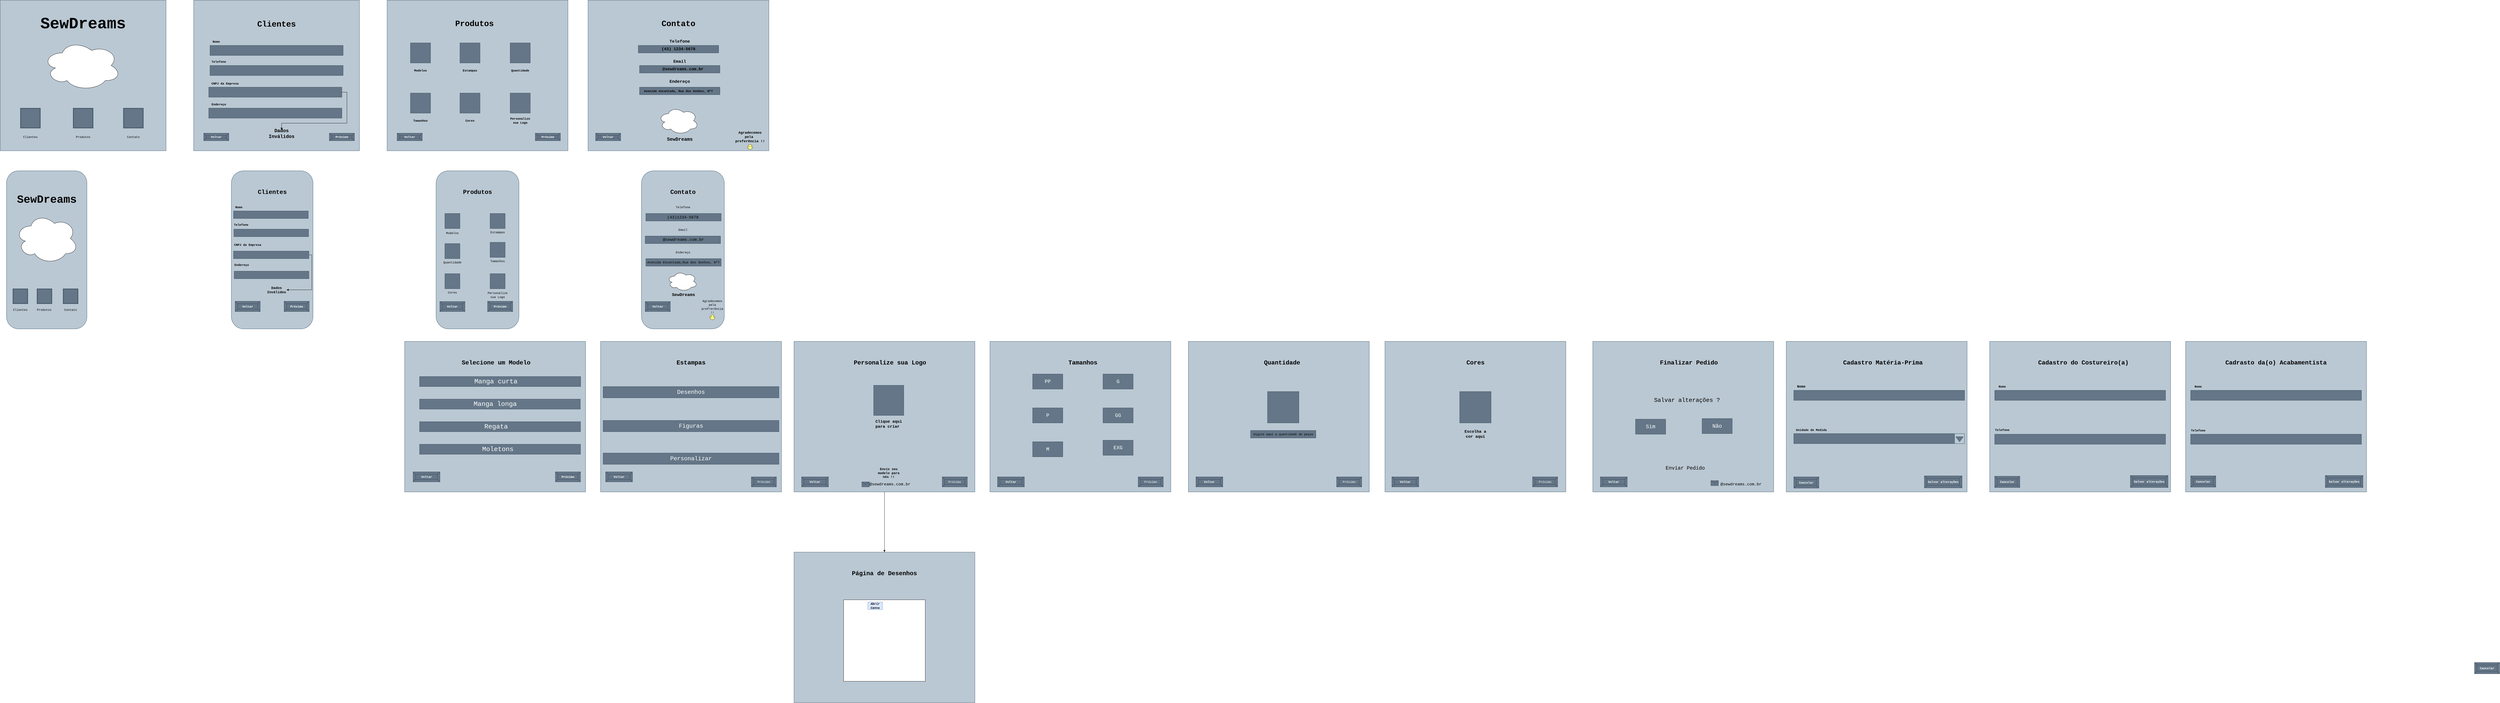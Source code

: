 <mxfile version="24.5.4" type="device">
  <diagram id="V2Eki8lrsAq_mwwm4eWt" name="Página-1">
    <mxGraphModel dx="1434" dy="782" grid="1" gridSize="10" guides="1" tooltips="1" connect="1" arrows="1" fold="1" page="1" pageScale="1" pageWidth="827" pageHeight="1169" math="0" shadow="0">
      <root>
        <mxCell id="0" />
        <mxCell id="1" parent="0" />
        <mxCell id="AgfTuFufSc-NYEQd6qqG-1" value="" style="rounded=0;whiteSpace=wrap;html=1;direction=south;fillColor=#bac8d3;strokeColor=#23445d;" parent="1" vertex="1">
          <mxGeometry x="180" width="660" height="600" as="geometry" />
        </mxCell>
        <mxCell id="AgfTuFufSc-NYEQd6qqG-2" value="" style="shape=ext;double=1;whiteSpace=wrap;html=1;aspect=fixed;fillColor=#647687;strokeColor=#314354;fontColor=#ffffff;" parent="1" vertex="1">
          <mxGeometry x="260" y="430" width="80" height="80" as="geometry" />
        </mxCell>
        <mxCell id="AgfTuFufSc-NYEQd6qqG-3" value="" style="shape=ext;double=1;whiteSpace=wrap;html=1;aspect=fixed;fillColor=#647687;strokeColor=#314354;fontColor=#ffffff;" parent="1" vertex="1">
          <mxGeometry x="470" y="430" width="80" height="80" as="geometry" />
        </mxCell>
        <mxCell id="AgfTuFufSc-NYEQd6qqG-4" value="" style="shape=ext;double=1;whiteSpace=wrap;html=1;aspect=fixed;fillColor=#647687;strokeColor=#314354;fontColor=#ffffff;" parent="1" vertex="1">
          <mxGeometry x="670" y="430" width="80" height="80" as="geometry" />
        </mxCell>
        <mxCell id="AgfTuFufSc-NYEQd6qqG-6" value="" style="shape=image;html=1;verticalLabelPosition=bottom;verticalAlign=top;imageAspect=0;image=https://cdn-icons-png.flaticon.com/128/7223/7223258.png;" parent="1" vertex="1">
          <mxGeometry x="680" y="455" width="60" height="60" as="geometry" />
        </mxCell>
        <mxCell id="AgfTuFufSc-NYEQd6qqG-8" value="" style="shape=image;html=1;verticalLabelPosition=bottom;verticalAlign=top;imageAspect=0;image=https://cdn-icons-png.flaticon.com/128/2917/2917668.png;" parent="1" vertex="1">
          <mxGeometry x="480" y="460" width="60" height="60" as="geometry" />
        </mxCell>
        <mxCell id="AgfTuFufSc-NYEQd6qqG-10" value="" style="shape=image;html=1;verticalLabelPosition=bottom;verticalAlign=top;imageAspect=0;image=https://cdn-icons-png.flaticon.com/128/3239/3239147.png;" parent="1" vertex="1">
          <mxGeometry x="270" y="450" width="60" height="60" as="geometry" />
        </mxCell>
        <mxCell id="AgfTuFufSc-NYEQd6qqG-13" value="" style="ellipse;shape=cloud;whiteSpace=wrap;html=1;" parent="1" vertex="1">
          <mxGeometry x="350" y="160" width="310" height="200" as="geometry" />
        </mxCell>
        <mxCell id="AgfTuFufSc-NYEQd6qqG-15" value="" style="shape=image;html=1;verticalLabelPosition=bottom;verticalAlign=top;imageAspect=0;image=https://cdn-icons-png.flaticon.com/128/4424/4424430.png;" parent="1" vertex="1">
          <mxGeometry x="470" y="225" width="80" height="70" as="geometry" />
        </mxCell>
        <mxCell id="AgfTuFufSc-NYEQd6qqG-16" value="&lt;font face=&quot;Courier New&quot;&gt;Contato&lt;/font&gt;" style="text;html=1;align=center;verticalAlign=middle;whiteSpace=wrap;rounded=0;" parent="1" vertex="1">
          <mxGeometry x="680" y="530" width="60" height="30" as="geometry" />
        </mxCell>
        <mxCell id="AgfTuFufSc-NYEQd6qqG-17" value="&lt;font face=&quot;Courier New&quot;&gt;Produtos&lt;/font&gt;" style="text;html=1;align=center;verticalAlign=middle;whiteSpace=wrap;rounded=0;" parent="1" vertex="1">
          <mxGeometry x="480" y="530" width="60" height="30" as="geometry" />
        </mxCell>
        <mxCell id="AgfTuFufSc-NYEQd6qqG-18" value="&lt;font face=&quot;Courier New&quot;&gt;Clientes&lt;/font&gt;" style="text;html=1;align=center;verticalAlign=middle;whiteSpace=wrap;rounded=0;" parent="1" vertex="1">
          <mxGeometry x="270" y="530" width="60" height="30" as="geometry" />
        </mxCell>
        <mxCell id="AgfTuFufSc-NYEQd6qqG-19" value="SewDreams" style="text;html=1;align=center;verticalAlign=middle;whiteSpace=wrap;rounded=0;fontFamily=Courier New;fontSize=63;fontStyle=1" parent="1" vertex="1">
          <mxGeometry x="205" y="60" width="610" height="70" as="geometry" />
        </mxCell>
        <mxCell id="AgfTuFufSc-NYEQd6qqG-20" value="&lt;h1&gt;&lt;br&gt;&lt;/h1&gt;" style="rounded=0;whiteSpace=wrap;html=1;direction=south;fillColor=#bac8d3;strokeColor=#23445d;" parent="1" vertex="1">
          <mxGeometry x="950" width="660" height="600" as="geometry" />
        </mxCell>
        <mxCell id="AgfTuFufSc-NYEQd6qqG-21" value="&lt;font face=&quot;Courier New&quot; style=&quot;font-size: 32px;&quot;&gt;&lt;span style=&quot;font-size: 32px;&quot;&gt;&lt;span style=&quot;font-size: 32px;&quot;&gt;Clientes&lt;/span&gt;&lt;/span&gt;&lt;/font&gt;" style="text;html=1;align=center;verticalAlign=middle;whiteSpace=wrap;rounded=0;fontSize=32;fontStyle=1" parent="1" vertex="1">
          <mxGeometry x="1090" y="80" width="380" height="30" as="geometry" />
        </mxCell>
        <mxCell id="AgfTuFufSc-NYEQd6qqG-24" value="" style="rounded=0;whiteSpace=wrap;html=1;fillColor=#647687;fontColor=#ffffff;strokeColor=#314354;" parent="1" vertex="1">
          <mxGeometry x="1015" y="180" width="530" height="40" as="geometry" />
        </mxCell>
        <mxCell id="AgfTuFufSc-NYEQd6qqG-25" value="" style="rounded=0;whiteSpace=wrap;html=1;fillColor=#647687;fontColor=#ffffff;strokeColor=#314354;" parent="1" vertex="1">
          <mxGeometry x="1015" y="260" width="530" height="40" as="geometry" />
        </mxCell>
        <mxCell id="u2SdpjTC5Cf7BdoyfUd_-2" style="edgeStyle=orthogonalEdgeStyle;rounded=0;orthogonalLoop=1;jettySize=auto;html=1;exitX=1;exitY=0.5;exitDx=0;exitDy=0;entryX=0.5;entryY=0;entryDx=0;entryDy=0;" edge="1" parent="1" source="AgfTuFufSc-NYEQd6qqG-26" target="HyD-o3p5GAgd-ny7ojwV-100">
          <mxGeometry relative="1" as="geometry">
            <Array as="points">
              <mxPoint x="1560" y="367" />
              <mxPoint x="1560" y="490" />
              <mxPoint x="1300" y="490" />
            </Array>
          </mxGeometry>
        </mxCell>
        <mxCell id="AgfTuFufSc-NYEQd6qqG-26" value="" style="rounded=0;whiteSpace=wrap;html=1;fillColor=#647687;fontColor=#ffffff;strokeColor=#314354;" parent="1" vertex="1">
          <mxGeometry x="1010" y="346.5" width="530" height="40" as="geometry" />
        </mxCell>
        <mxCell id="AgfTuFufSc-NYEQd6qqG-27" value="" style="rounded=0;whiteSpace=wrap;html=1;direction=south;fillColor=#bac8d3;strokeColor=#23445d;" parent="1" vertex="1">
          <mxGeometry x="1720" width="720" height="600" as="geometry" />
        </mxCell>
        <mxCell id="AgfTuFufSc-NYEQd6qqG-28" value="&lt;h1&gt;&lt;font style=&quot;font-size: 32px;&quot; face=&quot;Courier New&quot;&gt;Produtos&lt;/font&gt;&lt;/h1&gt;" style="text;html=1;align=center;verticalAlign=middle;whiteSpace=wrap;rounded=0;" parent="1" vertex="1">
          <mxGeometry x="1893" y="80" width="350" height="30" as="geometry" />
        </mxCell>
        <mxCell id="AgfTuFufSc-NYEQd6qqG-29" value="" style="whiteSpace=wrap;html=1;aspect=fixed;fillColor=#647687;fontColor=#ffffff;strokeColor=#314354;" parent="1" vertex="1">
          <mxGeometry x="1813" y="170" width="80" height="80" as="geometry" />
        </mxCell>
        <mxCell id="AgfTuFufSc-NYEQd6qqG-30" value="" style="whiteSpace=wrap;html=1;aspect=fixed;fillColor=#647687;fontColor=#ffffff;strokeColor=#314354;" parent="1" vertex="1">
          <mxGeometry x="2010" y="170" width="80" height="80" as="geometry" />
        </mxCell>
        <mxCell id="AgfTuFufSc-NYEQd6qqG-31" value="" style="whiteSpace=wrap;html=1;aspect=fixed;fillColor=#647687;fontColor=#ffffff;strokeColor=#314354;" parent="1" vertex="1">
          <mxGeometry x="2210" y="170" width="80" height="80" as="geometry" />
        </mxCell>
        <mxCell id="AgfTuFufSc-NYEQd6qqG-32" value="" style="whiteSpace=wrap;html=1;aspect=fixed;fillColor=#647687;fontColor=#ffffff;strokeColor=#314354;" parent="1" vertex="1">
          <mxGeometry x="1813" y="370" width="80" height="80" as="geometry" />
        </mxCell>
        <mxCell id="AgfTuFufSc-NYEQd6qqG-33" value="" style="whiteSpace=wrap;html=1;aspect=fixed;fillColor=#647687;fontColor=#ffffff;strokeColor=#314354;" parent="1" vertex="1">
          <mxGeometry x="2010" y="370" width="80" height="80" as="geometry" />
        </mxCell>
        <mxCell id="AgfTuFufSc-NYEQd6qqG-34" value="" style="whiteSpace=wrap;html=1;aspect=fixed;fillColor=#647687;fontColor=#ffffff;strokeColor=#314354;" parent="1" vertex="1">
          <mxGeometry x="2210" y="370" width="80" height="80" as="geometry" />
        </mxCell>
        <mxCell id="AgfTuFufSc-NYEQd6qqG-38" style="edgeStyle=orthogonalEdgeStyle;rounded=0;orthogonalLoop=1;jettySize=auto;html=1;exitX=1;exitY=0.5;exitDx=0;exitDy=0;" parent="1" source="AgfTuFufSc-NYEQd6qqG-27" target="AgfTuFufSc-NYEQd6qqG-27" edge="1">
          <mxGeometry relative="1" as="geometry" />
        </mxCell>
        <mxCell id="AgfTuFufSc-NYEQd6qqG-39" value="" style="rounded=0;whiteSpace=wrap;html=1;direction=south;fillColor=#bac8d3;strokeColor=#23445d;fontFamily=Courier New;fontStyle=1" parent="1" vertex="1">
          <mxGeometry x="2520" width="720" height="600" as="geometry" />
        </mxCell>
        <mxCell id="AgfTuFufSc-NYEQd6qqG-40" value="&lt;b&gt;&lt;font style=&quot;font-size: 32px;&quot;&gt;Contato&lt;/font&gt;&lt;/b&gt;" style="text;html=1;align=center;verticalAlign=middle;whiteSpace=wrap;rounded=0;fontFamily=Courier New;" parent="1" vertex="1">
          <mxGeometry x="2755" y="80" width="250" height="30" as="geometry" />
        </mxCell>
        <mxCell id="AgfTuFufSc-NYEQd6qqG-41" value="&lt;font face=&quot;Courier New&quot;&gt;&lt;b&gt;Voltar&lt;/b&gt;&lt;/font&gt;" style="labelPosition=center;verticalLabelPosition=middle;align=center;html=1;shape=mxgraph.basic.button;dx=10;whiteSpace=wrap;fillColor=#647687;fontColor=#ffffff;strokeColor=#314354;" parent="1" vertex="1">
          <mxGeometry x="1760" y="530" width="100" height="30" as="geometry" />
        </mxCell>
        <mxCell id="AgfTuFufSc-NYEQd6qqG-42" value="&lt;font face=&quot;Courier New&quot;&gt;&lt;b&gt;Próximo&lt;/b&gt;&lt;/font&gt;" style="labelPosition=center;verticalLabelPosition=middle;align=center;html=1;shape=mxgraph.basic.button;dx=10;whiteSpace=wrap;fillColor=#647687;strokeColor=#314354;fontColor=#ffffff;" parent="1" vertex="1">
          <mxGeometry x="2310" y="530" width="100" height="30" as="geometry" />
        </mxCell>
        <mxCell id="AgfTuFufSc-NYEQd6qqG-43" value="&lt;font face=&quot;Courier New&quot;&gt;&lt;b&gt;Próximo&lt;/b&gt;&lt;/font&gt;" style="labelPosition=center;verticalLabelPosition=middle;align=center;html=1;shape=mxgraph.basic.button;dx=10;whiteSpace=wrap;fillColor=#647687;fontColor=#ffffff;strokeColor=#314354;" parent="1" vertex="1">
          <mxGeometry x="1490" y="530" width="100" height="30" as="geometry" />
        </mxCell>
        <mxCell id="AgfTuFufSc-NYEQd6qqG-44" value="&lt;font face=&quot;Courier New&quot;&gt;&lt;b&gt;Voltar&lt;/b&gt;&lt;/font&gt;" style="labelPosition=center;verticalLabelPosition=middle;align=center;html=1;shape=mxgraph.basic.button;dx=10;whiteSpace=wrap;fillColor=#647687;fontColor=#ffffff;strokeColor=#314354;" parent="1" vertex="1">
          <mxGeometry x="990" y="530" width="100" height="30" as="geometry" />
        </mxCell>
        <mxCell id="AgfTuFufSc-NYEQd6qqG-45" value="&lt;font face=&quot;Courier New&quot;&gt;&lt;b&gt;Voltar&lt;/b&gt;&lt;/font&gt;" style="labelPosition=center;verticalLabelPosition=middle;align=center;html=1;shape=mxgraph.basic.button;dx=10;whiteSpace=wrap;fillColor=#647687;fontColor=#ffffff;strokeColor=#314354;" parent="1" vertex="1">
          <mxGeometry x="2550" y="530" width="100" height="30" as="geometry" />
        </mxCell>
        <mxCell id="AgfTuFufSc-NYEQd6qqG-50" value="&lt;font size=&quot;1&quot; face=&quot;Courier New&quot;&gt;&lt;b style=&quot;font-size: 17px;&quot;&gt;Email&lt;/b&gt;&lt;/font&gt;" style="text;html=1;align=center;verticalAlign=middle;whiteSpace=wrap;rounded=0;" parent="1" vertex="1">
          <mxGeometry x="2855" y="230" width="60" height="30" as="geometry" />
        </mxCell>
        <mxCell id="AgfTuFufSc-NYEQd6qqG-53" value="" style="verticalLabelPosition=bottom;verticalAlign=top;html=1;shape=mxgraph.basic.rect;fillColor2=none;strokeWidth=1;size=20;indent=5;fillColor=#647687;fontColor=#ffffff;strokeColor=#314354;" parent="1" vertex="1">
          <mxGeometry x="2720" y="180" width="320" height="30" as="geometry" />
        </mxCell>
        <mxCell id="AgfTuFufSc-NYEQd6qqG-54" value="&lt;font face=&quot;Courier New&quot; style=&quot;font-size: 16px;&quot;&gt;&lt;b&gt;(43) 1234-5678&lt;/b&gt;&lt;/font&gt;" style="text;html=1;align=center;verticalAlign=middle;whiteSpace=wrap;rounded=0;" parent="1" vertex="1">
          <mxGeometry x="2720" y="180" width="320" height="30" as="geometry" />
        </mxCell>
        <mxCell id="AgfTuFufSc-NYEQd6qqG-55" value="" style="verticalLabelPosition=bottom;verticalAlign=top;html=1;shape=mxgraph.basic.rect;fillColor2=none;strokeWidth=1;size=20;indent=5;fillColor=#647687;fontColor=#ffffff;strokeColor=#314354;" parent="1" vertex="1">
          <mxGeometry x="2725" y="260" width="320" height="30" as="geometry" />
        </mxCell>
        <mxCell id="AgfTuFufSc-NYEQd6qqG-56" value="&lt;font color=&quot;#030303&quot; style=&quot;font-size: 16px;&quot; face=&quot;Courier New&quot;&gt;&lt;b&gt;@sewdreams.com.br&lt;/b&gt;&lt;/font&gt;" style="text;html=1;align=center;verticalAlign=middle;whiteSpace=wrap;rounded=0;" parent="1" vertex="1">
          <mxGeometry x="2852.5" y="260" width="90" height="30" as="geometry" />
        </mxCell>
        <mxCell id="9omwzjIVflfiaItljNFr-4" value="&lt;font face=&quot;Courier New&quot;&gt;&lt;b&gt;Nome&lt;/b&gt;&lt;/font&gt;" style="text;html=1;align=center;verticalAlign=middle;whiteSpace=wrap;rounded=0;" parent="1" vertex="1">
          <mxGeometry x="1010" y="150" width="60" height="30" as="geometry" />
        </mxCell>
        <mxCell id="9omwzjIVflfiaItljNFr-5" value="&lt;font face=&quot;Courier New&quot;&gt;&lt;b&gt;Telefone&lt;/b&gt;&lt;/font&gt;" style="text;html=1;align=center;verticalAlign=middle;whiteSpace=wrap;rounded=0;" parent="1" vertex="1">
          <mxGeometry x="1020" y="230" width="60" height="30" as="geometry" />
        </mxCell>
        <mxCell id="9omwzjIVflfiaItljNFr-7" value="&lt;font face=&quot;Courier New&quot;&gt;&lt;b&gt;Modelos&lt;/b&gt;&lt;/font&gt;" style="text;html=1;align=center;verticalAlign=middle;whiteSpace=wrap;rounded=0;" parent="1" vertex="1">
          <mxGeometry x="1823" y="265" width="60" height="30" as="geometry" />
        </mxCell>
        <mxCell id="9omwzjIVflfiaItljNFr-8" value="&lt;font face=&quot;Courier New&quot;&gt;&lt;b&gt;Estampas&lt;/b&gt;&lt;/font&gt;" style="text;html=1;align=center;verticalAlign=middle;whiteSpace=wrap;rounded=0;" parent="1" vertex="1">
          <mxGeometry x="2020" y="265" width="60" height="30" as="geometry" />
        </mxCell>
        <mxCell id="9omwzjIVflfiaItljNFr-9" value="&lt;font face=&quot;Courier New&quot;&gt;&lt;b&gt;Tamanhos&lt;/b&gt;&lt;/font&gt;" style="text;html=1;align=center;verticalAlign=middle;whiteSpace=wrap;rounded=0;" parent="1" vertex="1">
          <mxGeometry x="1823" y="465" width="60" height="30" as="geometry" />
        </mxCell>
        <mxCell id="9omwzjIVflfiaItljNFr-10" value="&lt;font face=&quot;Courier New&quot;&gt;&lt;b&gt;Cores&lt;/b&gt;&lt;/font&gt;" style="text;html=1;align=center;verticalAlign=middle;whiteSpace=wrap;rounded=0;" parent="1" vertex="1">
          <mxGeometry x="2020" y="465" width="60" height="30" as="geometry" />
        </mxCell>
        <mxCell id="9omwzjIVflfiaItljNFr-11" value="&lt;font face=&quot;Courier New&quot;&gt;&lt;b&gt;Quantidade&lt;/b&gt;&lt;/font&gt;" style="text;html=1;align=center;verticalAlign=middle;whiteSpace=wrap;rounded=0;" parent="1" vertex="1">
          <mxGeometry x="2220" y="265" width="60" height="30" as="geometry" />
        </mxCell>
        <mxCell id="9omwzjIVflfiaItljNFr-12" value="&lt;font face=&quot;Courier New&quot;&gt;&lt;b&gt;Personalize sua Logo&lt;/b&gt;&lt;/font&gt;" style="text;html=1;align=center;verticalAlign=middle;whiteSpace=wrap;rounded=0;" parent="1" vertex="1">
          <mxGeometry x="2220" y="465" width="60" height="30" as="geometry" />
        </mxCell>
        <mxCell id="9omwzjIVflfiaItljNFr-13" value="&lt;font face=&quot;Courier New&quot;&gt;&lt;b&gt;CNPJ da Empresa&lt;/b&gt;&lt;/font&gt;" style="text;html=1;align=center;verticalAlign=middle;whiteSpace=wrap;rounded=0;" parent="1" vertex="1">
          <mxGeometry x="990" y="316.5" width="170" height="30" as="geometry" />
        </mxCell>
        <mxCell id="9omwzjIVflfiaItljNFr-15" value="" style="ellipse;shape=cloud;whiteSpace=wrap;html=1;" parent="1" vertex="1">
          <mxGeometry x="2800" y="425" width="160" height="110" as="geometry" />
        </mxCell>
        <mxCell id="9omwzjIVflfiaItljNFr-16" value="" style="shape=image;html=1;verticalLabelPosition=bottom;verticalAlign=top;imageAspect=0;image=https://cdn-icons-png.flaticon.com/128/4424/4424430.png;" parent="1" vertex="1">
          <mxGeometry x="2857.5" y="455" width="50" height="50" as="geometry" />
        </mxCell>
        <mxCell id="9omwzjIVflfiaItljNFr-17" value="&lt;font size=&quot;1&quot; face=&quot;Courier New&quot; style=&quot;&quot;&gt;&lt;b style=&quot;font-size: 19px;&quot;&gt;SewDreams&lt;/b&gt;&lt;/font&gt;" style="text;html=1;align=center;verticalAlign=middle;whiteSpace=wrap;rounded=0;" parent="1" vertex="1">
          <mxGeometry x="2842.5" y="540" width="85" height="30" as="geometry" />
        </mxCell>
        <mxCell id="9omwzjIVflfiaItljNFr-18" value="&lt;font size=&quot;1&quot; face=&quot;Courier New&quot;&gt;&lt;b style=&quot;font-size: 14px;&quot;&gt;Agradecemos pela&amp;nbsp; preferência !!&lt;/b&gt;&lt;/font&gt;" style="text;html=1;align=center;verticalAlign=middle;whiteSpace=wrap;rounded=0;" parent="1" vertex="1">
          <mxGeometry x="3100" y="530" width="130" height="30" as="geometry" />
        </mxCell>
        <mxCell id="9omwzjIVflfiaItljNFr-19" value="" style="shape=image;verticalLabelPosition=bottom;labelBackgroundColor=default;verticalAlign=top;aspect=fixed;imageAspect=0;image=https://cdn-icons-png.flaticon.com/128/4002/4002506.png;" parent="1" vertex="1">
          <mxGeometry x="2219" y="190" width="61" height="61" as="geometry" />
        </mxCell>
        <mxCell id="9omwzjIVflfiaItljNFr-23" value="" style="shape=image;verticalLabelPosition=bottom;labelBackgroundColor=default;verticalAlign=top;aspect=fixed;imageAspect=0;image=https://cdn-icons-png.flaticon.com/128/5294/5294796.png;" parent="1" vertex="1">
          <mxGeometry x="2215.5" y="384" width="68" height="68" as="geometry" />
        </mxCell>
        <mxCell id="9omwzjIVflfiaItljNFr-24" value="" style="shape=image;verticalLabelPosition=bottom;labelBackgroundColor=default;verticalAlign=top;aspect=fixed;imageAspect=0;image=https://cdn-icons-png.flaticon.com/128/2280/2280559.png;" parent="1" vertex="1">
          <mxGeometry x="2022" y="392" width="58" height="58" as="geometry" />
        </mxCell>
        <mxCell id="9omwzjIVflfiaItljNFr-25" value="" style="shape=image;verticalLabelPosition=bottom;labelBackgroundColor=default;verticalAlign=top;aspect=fixed;imageAspect=0;image=https://cdn-icons-png.flaticon.com/128/8996/8996654.png;" parent="1" vertex="1">
          <mxGeometry x="1820" y="386.5" width="63" height="63" as="geometry" />
        </mxCell>
        <mxCell id="9omwzjIVflfiaItljNFr-26" value="" style="shape=image;verticalLabelPosition=bottom;labelBackgroundColor=default;verticalAlign=top;aspect=fixed;imageAspect=0;image=https://cdn-icons-png.flaticon.com/128/3005/3005895.png;" parent="1" vertex="1">
          <mxGeometry x="2025" y="195" width="55" height="55" as="geometry" />
        </mxCell>
        <mxCell id="9omwzjIVflfiaItljNFr-27" value="" style="shape=image;verticalLabelPosition=bottom;labelBackgroundColor=default;verticalAlign=top;aspect=fixed;imageAspect=0;image=https://cdn-icons-png.flaticon.com/128/4029/4029200.png;" parent="1" vertex="1">
          <mxGeometry x="1823.5" y="190.5" width="59.5" height="59.5" as="geometry" />
        </mxCell>
        <mxCell id="9omwzjIVflfiaItljNFr-28" value="&lt;font face=&quot;Courier New&quot;&gt;&lt;b&gt;Endereço&lt;/b&gt;&lt;/font&gt;" style="text;html=1;align=center;verticalAlign=middle;whiteSpace=wrap;rounded=0;" parent="1" vertex="1">
          <mxGeometry x="1020" y="400" width="60" height="30" as="geometry" />
        </mxCell>
        <mxCell id="9omwzjIVflfiaItljNFr-29" value="" style="rounded=0;whiteSpace=wrap;html=1;fillColor=#647687;fontColor=#ffffff;strokeColor=#314354;" parent="1" vertex="1">
          <mxGeometry x="1010" y="430" width="530" height="40" as="geometry" />
        </mxCell>
        <mxCell id="9omwzjIVflfiaItljNFr-31" value="&lt;font size=&quot;1&quot; face=&quot;Courier New&quot;&gt;&lt;b style=&quot;font-size: 17px;&quot;&gt;Telefone&lt;/b&gt;&lt;/font&gt;" style="text;html=1;align=center;verticalAlign=middle;whiteSpace=wrap;rounded=0;" parent="1" vertex="1">
          <mxGeometry x="2855" y="150" width="60" height="30" as="geometry" />
        </mxCell>
        <mxCell id="9omwzjIVflfiaItljNFr-32" value="&lt;font size=&quot;1&quot; face=&quot;Courier New&quot;&gt;&lt;b style=&quot;font-size: 17px;&quot;&gt;Endereço&lt;/b&gt;&lt;/font&gt;" style="text;html=1;align=center;verticalAlign=middle;whiteSpace=wrap;rounded=0;" parent="1" vertex="1">
          <mxGeometry x="2855" y="310" width="60" height="30" as="geometry" />
        </mxCell>
        <mxCell id="9omwzjIVflfiaItljNFr-33" value="" style="rounded=0;whiteSpace=wrap;html=1;fillColor=#647687;fontColor=#ffffff;strokeColor=#314354;" parent="1" vertex="1">
          <mxGeometry x="2725" y="346.5" width="320" height="30" as="geometry" />
        </mxCell>
        <mxCell id="9omwzjIVflfiaItljNFr-34" value="&lt;font color=&quot;#030303&quot;&gt;&lt;font style=&quot;&quot; face=&quot;Courier New&quot;&gt;&lt;b style=&quot;&quot;&gt;Avenida encantada, Rua dos Sonhos, Nª7&lt;/b&gt;&lt;/font&gt;&lt;/font&gt;" style="text;html=1;align=center;verticalAlign=middle;whiteSpace=wrap;rounded=0;" parent="1" vertex="1">
          <mxGeometry x="2686.25" y="346.5" width="387.5" height="30" as="geometry" />
        </mxCell>
        <mxCell id="9omwzjIVflfiaItljNFr-35" value="" style="verticalLabelPosition=bottom;verticalAlign=top;html=1;shape=mxgraph.basic.smiley;fillColor=#ffff88;strokeColor=#36393d;fontSize=8;" parent="1" vertex="1">
          <mxGeometry x="3155" y="575" width="20" height="20" as="geometry" />
        </mxCell>
        <mxCell id="9omwzjIVflfiaItljNFr-38" value="" style="rounded=1;whiteSpace=wrap;html=1;direction=south;fillColor=#bac8d3;strokeColor=#23445d;" parent="1" vertex="1">
          <mxGeometry x="205" y="680" width="320" height="630" as="geometry" />
        </mxCell>
        <mxCell id="9omwzjIVflfiaItljNFr-41" value="&lt;h1 style=&quot;&quot;&gt;&lt;font style=&quot;font-size: 44px;&quot;&gt;SewDreams&lt;/font&gt;&lt;/h1&gt;" style="text;html=1;align=center;verticalAlign=middle;whiteSpace=wrap;rounded=0;fontFamily=Courier New;fontStyle=1;fontSize=13;" parent="1" vertex="1">
          <mxGeometry x="322.5" y="780" width="85" height="30" as="geometry" />
        </mxCell>
        <mxCell id="9omwzjIVflfiaItljNFr-42" value="" style="ellipse;shape=cloud;whiteSpace=wrap;html=1;" parent="1" vertex="1">
          <mxGeometry x="240" y="850" width="250" height="200" as="geometry" />
        </mxCell>
        <mxCell id="9omwzjIVflfiaItljNFr-43" value="" style="shape=image;html=1;verticalLabelPosition=bottom;verticalAlign=top;imageAspect=0;image=https://cdn-icons-png.flaticon.com/128/4424/4424430.png;" parent="1" vertex="1">
          <mxGeometry x="326" y="912.5" width="87.5" height="75" as="geometry" />
        </mxCell>
        <mxCell id="9omwzjIVflfiaItljNFr-44" value="" style="shape=ext;double=1;whiteSpace=wrap;html=1;aspect=fixed;fillColor=#647687;fontColor=#ffffff;strokeColor=#314354;" parent="1" vertex="1">
          <mxGeometry x="230" y="1150" width="60" height="60" as="geometry" />
        </mxCell>
        <mxCell id="9omwzjIVflfiaItljNFr-45" value="" style="shape=image;html=1;verticalLabelPosition=bottom;verticalAlign=top;imageAspect=0;image=https://cdn-icons-png.flaticon.com/128/3239/3239147.png;" parent="1" vertex="1">
          <mxGeometry x="235" y="1160" width="50" height="50" as="geometry" />
        </mxCell>
        <mxCell id="9omwzjIVflfiaItljNFr-46" value="" style="shape=ext;double=1;whiteSpace=wrap;html=1;aspect=fixed;fillColor=#647687;fontColor=#ffffff;strokeColor=#314354;" parent="1" vertex="1">
          <mxGeometry x="326" y="1150" width="60" height="60" as="geometry" />
        </mxCell>
        <mxCell id="9omwzjIVflfiaItljNFr-47" value="" style="shape=image;html=1;verticalLabelPosition=bottom;verticalAlign=top;imageAspect=0;image=https://cdn-icons-png.flaticon.com/128/2917/2917668.png;" parent="1" vertex="1">
          <mxGeometry x="330" y="1169" width="50" height="50" as="geometry" />
        </mxCell>
        <mxCell id="9omwzjIVflfiaItljNFr-48" value="" style="shape=ext;double=1;whiteSpace=wrap;html=1;aspect=fixed;fillColor=#647687;fontColor=#ffffff;strokeColor=#314354;" parent="1" vertex="1">
          <mxGeometry x="430" y="1150" width="60" height="60" as="geometry" />
        </mxCell>
        <mxCell id="9omwzjIVflfiaItljNFr-49" value="" style="shape=image;html=1;verticalLabelPosition=bottom;verticalAlign=top;imageAspect=0;image=https://cdn-icons-png.flaticon.com/128/7223/7223258.png;" parent="1" vertex="1">
          <mxGeometry x="437.5" y="1160" width="45" height="50" as="geometry" />
        </mxCell>
        <mxCell id="9omwzjIVflfiaItljNFr-50" value="&lt;font face=&quot;Courier New&quot;&gt;Clientes&lt;/font&gt;" style="text;html=1;align=center;verticalAlign=middle;whiteSpace=wrap;rounded=0;" parent="1" vertex="1">
          <mxGeometry x="230" y="1219" width="60" height="30" as="geometry" />
        </mxCell>
        <mxCell id="9omwzjIVflfiaItljNFr-51" value="&lt;font face=&quot;Courier New&quot;&gt;Produtos&lt;/font&gt;" style="text;html=1;align=center;verticalAlign=middle;whiteSpace=wrap;rounded=0;" parent="1" vertex="1">
          <mxGeometry x="325" y="1219" width="60" height="30" as="geometry" />
        </mxCell>
        <mxCell id="9omwzjIVflfiaItljNFr-52" value="&lt;font face=&quot;Courier New&quot;&gt;Contato&lt;/font&gt;" style="text;html=1;align=center;verticalAlign=middle;whiteSpace=wrap;rounded=0;" parent="1" vertex="1">
          <mxGeometry x="430" y="1219" width="60" height="30" as="geometry" />
        </mxCell>
        <mxCell id="q7iPZD9RiJR8RyIHpfa4-1" value="" style="rounded=1;whiteSpace=wrap;html=1;direction=south;fillColor=#bac8d3;strokeColor=#23445d;" parent="1" vertex="1">
          <mxGeometry x="1100" y="680" width="325" height="630" as="geometry" />
        </mxCell>
        <mxCell id="q7iPZD9RiJR8RyIHpfa4-2" value="&lt;h1&gt;&lt;font face=&quot;Courier New&quot;&gt;Clientes&lt;/font&gt;&lt;/h1&gt;" style="text;html=1;align=center;verticalAlign=middle;whiteSpace=wrap;rounded=0;" parent="1" vertex="1">
          <mxGeometry x="1232.5" y="750" width="60" height="30" as="geometry" />
        </mxCell>
        <mxCell id="q7iPZD9RiJR8RyIHpfa4-4" value="&lt;font face=&quot;Courier New&quot;&gt;&lt;b&gt;Nome&lt;/b&gt;&lt;/font&gt;" style="text;html=1;align=center;verticalAlign=middle;whiteSpace=wrap;rounded=0;" parent="1" vertex="1">
          <mxGeometry x="1100" y="810" width="60" height="30" as="geometry" />
        </mxCell>
        <mxCell id="q7iPZD9RiJR8RyIHpfa4-5" value="" style="rounded=0;whiteSpace=wrap;html=1;fillColor=#647687;fontColor=#ffffff;strokeColor=#314354;" parent="1" vertex="1">
          <mxGeometry x="1108.75" y="840" width="297.5" height="30" as="geometry" />
        </mxCell>
        <mxCell id="q7iPZD9RiJR8RyIHpfa4-6" value="&lt;font face=&quot;Courier New&quot;&gt;&lt;b&gt;Telefone&lt;/b&gt;&lt;/font&gt;" style="text;html=1;align=center;verticalAlign=middle;whiteSpace=wrap;rounded=0;" parent="1" vertex="1">
          <mxGeometry x="1108.75" y="880" width="60" height="30" as="geometry" />
        </mxCell>
        <mxCell id="q7iPZD9RiJR8RyIHpfa4-7" value="" style="rounded=0;whiteSpace=wrap;html=1;fillColor=#647687;fontColor=#ffffff;strokeColor=#314354;" parent="1" vertex="1">
          <mxGeometry x="1110" y="912.5" width="297.5" height="30" as="geometry" />
        </mxCell>
        <mxCell id="q7iPZD9RiJR8RyIHpfa4-8" value="&lt;font face=&quot;Courier New&quot;&gt;CNPJ da Empresa&lt;/font&gt;" style="text;html=1;align=center;verticalAlign=middle;whiteSpace=wrap;rounded=0;fontStyle=1" parent="1" vertex="1">
          <mxGeometry x="1100" y="960" width="130" height="30" as="geometry" />
        </mxCell>
        <mxCell id="u2SdpjTC5Cf7BdoyfUd_-3" style="edgeStyle=orthogonalEdgeStyle;rounded=0;orthogonalLoop=1;jettySize=auto;html=1;exitX=1;exitY=0.5;exitDx=0;exitDy=0;entryX=1;entryY=0.5;entryDx=0;entryDy=0;" edge="1" parent="1" source="q7iPZD9RiJR8RyIHpfa4-9" target="HyD-o3p5GAgd-ny7ojwV-105">
          <mxGeometry relative="1" as="geometry">
            <Array as="points">
              <mxPoint x="1420" y="1015" />
              <mxPoint x="1420" y="1155" />
            </Array>
          </mxGeometry>
        </mxCell>
        <mxCell id="q7iPZD9RiJR8RyIHpfa4-9" value="" style="rounded=0;whiteSpace=wrap;html=1;fillColor=#647687;fontColor=#ffffff;strokeColor=#314354;" parent="1" vertex="1">
          <mxGeometry x="1108.75" y="1000" width="300" height="30" as="geometry" />
        </mxCell>
        <mxCell id="q7iPZD9RiJR8RyIHpfa4-10" value="" style="rounded=0;whiteSpace=wrap;html=1;fillColor=#647687;fontColor=#ffffff;strokeColor=#314354;" parent="1" vertex="1">
          <mxGeometry x="1111.25" y="1080" width="297.5" height="30" as="geometry" />
        </mxCell>
        <mxCell id="q7iPZD9RiJR8RyIHpfa4-11" value="&lt;font face=&quot;Courier New&quot;&gt;&lt;b&gt;Endereço&lt;/b&gt;&lt;/font&gt;" style="text;html=1;align=center;verticalAlign=middle;whiteSpace=wrap;rounded=0;" parent="1" vertex="1">
          <mxGeometry x="1111.25" y="1040" width="60" height="30" as="geometry" />
        </mxCell>
        <mxCell id="q7iPZD9RiJR8RyIHpfa4-12" value="&lt;font face=&quot;Courier New&quot;&gt;&lt;b&gt;Voltar&lt;/b&gt;&lt;/font&gt;" style="labelPosition=center;verticalLabelPosition=middle;align=center;html=1;shape=mxgraph.basic.button;dx=10;whiteSpace=wrap;fillColor=#647687;fontColor=#ffffff;strokeColor=#314354;" parent="1" vertex="1">
          <mxGeometry x="1115" y="1200" width="100" height="41" as="geometry" />
        </mxCell>
        <mxCell id="q7iPZD9RiJR8RyIHpfa4-13" value="&lt;font face=&quot;Courier New&quot;&gt;&lt;b&gt;Próximo&lt;/b&gt;&lt;/font&gt;" style="labelPosition=center;verticalLabelPosition=middle;align=center;html=1;shape=mxgraph.basic.button;dx=10;whiteSpace=wrap;fillColor=#647687;fontColor=#ffffff;strokeColor=#314354;" parent="1" vertex="1">
          <mxGeometry x="1310" y="1200" width="100" height="41" as="geometry" />
        </mxCell>
        <mxCell id="q7iPZD9RiJR8RyIHpfa4-14" value="" style="rounded=1;whiteSpace=wrap;html=1;direction=south;fillColor=#bac8d3;strokeColor=#23445d;" parent="1" vertex="1">
          <mxGeometry x="1915" y="680" width="330" height="630" as="geometry" />
        </mxCell>
        <mxCell id="q7iPZD9RiJR8RyIHpfa4-15" value="&lt;h1&gt;&lt;font face=&quot;Courier New&quot;&gt;Produtos&lt;/font&gt;&lt;/h1&gt;" style="text;html=1;align=center;verticalAlign=middle;whiteSpace=wrap;rounded=0;" parent="1" vertex="1">
          <mxGeometry x="2050" y="750" width="60" height="30" as="geometry" />
        </mxCell>
        <mxCell id="q7iPZD9RiJR8RyIHpfa4-16" value="" style="whiteSpace=wrap;html=1;aspect=fixed;fillColor=#647687;fontColor=#ffffff;strokeColor=#314354;" parent="1" vertex="1">
          <mxGeometry x="1950" y="850" width="60" height="60" as="geometry" />
        </mxCell>
        <mxCell id="q7iPZD9RiJR8RyIHpfa4-17" value="" style="whiteSpace=wrap;html=1;aspect=fixed;fillColor=#647687;fontColor=#ffffff;strokeColor=#314354;" parent="1" vertex="1">
          <mxGeometry x="2130" y="850" width="60" height="60" as="geometry" />
        </mxCell>
        <mxCell id="q7iPZD9RiJR8RyIHpfa4-18" value="" style="whiteSpace=wrap;html=1;aspect=fixed;fillColor=#647687;fontColor=#ffffff;strokeColor=#314354;" parent="1" vertex="1">
          <mxGeometry x="1950" y="970" width="60" height="60" as="geometry" />
        </mxCell>
        <mxCell id="q7iPZD9RiJR8RyIHpfa4-19" value="" style="whiteSpace=wrap;html=1;aspect=fixed;fillColor=#647687;fontColor=#ffffff;strokeColor=#314354;" parent="1" vertex="1">
          <mxGeometry x="2130" y="965" width="60" height="60" as="geometry" />
        </mxCell>
        <mxCell id="q7iPZD9RiJR8RyIHpfa4-20" value="" style="whiteSpace=wrap;html=1;aspect=fixed;fillColor=#647687;fontColor=#ffffff;strokeColor=#314354;" parent="1" vertex="1">
          <mxGeometry x="1950" y="1090" width="60" height="60" as="geometry" />
        </mxCell>
        <mxCell id="q7iPZD9RiJR8RyIHpfa4-21" value="" style="whiteSpace=wrap;html=1;aspect=fixed;fillColor=#647687;fontColor=#ffffff;strokeColor=#314354;" parent="1" vertex="1">
          <mxGeometry x="2130" y="1090" width="60" height="60" as="geometry" />
        </mxCell>
        <mxCell id="q7iPZD9RiJR8RyIHpfa4-22" value="&lt;font face=&quot;Courier New&quot;&gt;&lt;b&gt;Voltar&lt;/b&gt;&lt;/font&gt;" style="labelPosition=center;verticalLabelPosition=middle;align=center;html=1;shape=mxgraph.basic.button;dx=10;whiteSpace=wrap;fillColor=#647687;fontColor=#ffffff;strokeColor=#314354;" parent="1" vertex="1">
          <mxGeometry x="1930" y="1201" width="100" height="40" as="geometry" />
        </mxCell>
        <mxCell id="q7iPZD9RiJR8RyIHpfa4-23" value="&lt;font face=&quot;Courier New&quot;&gt;&lt;b&gt;Próximo&lt;/b&gt;&lt;/font&gt;" style="labelPosition=center;verticalLabelPosition=middle;align=center;html=1;shape=mxgraph.basic.button;dx=10;whiteSpace=wrap;fillColor=#647687;fontColor=#ffffff;strokeColor=#314354;" parent="1" vertex="1">
          <mxGeometry x="2120" y="1200" width="100" height="41" as="geometry" />
        </mxCell>
        <mxCell id="q7iPZD9RiJR8RyIHpfa4-24" value="&lt;font face=&quot;Courier New&quot;&gt;Modelos&lt;/font&gt;" style="text;html=1;align=center;verticalAlign=middle;whiteSpace=wrap;rounded=0;" parent="1" vertex="1">
          <mxGeometry x="1950" y="912.5" width="60" height="30" as="geometry" />
        </mxCell>
        <mxCell id="q7iPZD9RiJR8RyIHpfa4-25" value="&lt;font face=&quot;Courier New&quot;&gt;Estampas&lt;/font&gt;" style="text;html=1;align=center;verticalAlign=middle;whiteSpace=wrap;rounded=0;" parent="1" vertex="1">
          <mxGeometry x="2130" y="910" width="60" height="30" as="geometry" />
        </mxCell>
        <mxCell id="q7iPZD9RiJR8RyIHpfa4-26" value="&lt;font face=&quot;Courier New&quot;&gt;Quantidade&lt;/font&gt;" style="text;html=1;align=center;verticalAlign=middle;whiteSpace=wrap;rounded=0;" parent="1" vertex="1">
          <mxGeometry x="1950" y="1030" width="60" height="30" as="geometry" />
        </mxCell>
        <mxCell id="q7iPZD9RiJR8RyIHpfa4-27" value="&lt;font face=&quot;Courier New&quot;&gt;Tamanhos&lt;/font&gt;" style="text;html=1;align=center;verticalAlign=middle;whiteSpace=wrap;rounded=0;" parent="1" vertex="1">
          <mxGeometry x="2130" y="1025" width="60" height="30" as="geometry" />
        </mxCell>
        <mxCell id="q7iPZD9RiJR8RyIHpfa4-28" value="&lt;font face=&quot;Courier New&quot;&gt;Cores&lt;/font&gt;" style="text;html=1;align=center;verticalAlign=middle;whiteSpace=wrap;rounded=0;" parent="1" vertex="1">
          <mxGeometry x="1950" y="1150" width="60" height="30" as="geometry" />
        </mxCell>
        <mxCell id="q7iPZD9RiJR8RyIHpfa4-29" value="&lt;font face=&quot;Courier New&quot;&gt;Personalize sua Logo&lt;/font&gt;" style="text;html=1;align=center;verticalAlign=middle;whiteSpace=wrap;rounded=0;" parent="1" vertex="1">
          <mxGeometry x="2130" y="1160" width="60" height="30" as="geometry" />
        </mxCell>
        <mxCell id="q7iPZD9RiJR8RyIHpfa4-30" value="" style="shape=image;verticalLabelPosition=bottom;labelBackgroundColor=default;verticalAlign=top;aspect=fixed;imageAspect=0;image=https://cdn-icons-png.flaticon.com/128/4029/4029200.png;" parent="1" vertex="1">
          <mxGeometry x="1960" y="870" width="40" height="40" as="geometry" />
        </mxCell>
        <mxCell id="q7iPZD9RiJR8RyIHpfa4-31" value="" style="shape=image;verticalLabelPosition=bottom;labelBackgroundColor=default;verticalAlign=top;aspect=fixed;imageAspect=0;image=https://cdn-icons-png.flaticon.com/128/3005/3005895.png;" parent="1" vertex="1">
          <mxGeometry x="2140" y="870" width="40" height="40" as="geometry" />
        </mxCell>
        <mxCell id="q7iPZD9RiJR8RyIHpfa4-32" value="" style="shape=image;verticalLabelPosition=bottom;labelBackgroundColor=default;verticalAlign=top;aspect=fixed;imageAspect=0;image=https://cdn-icons-png.flaticon.com/128/4002/4002506.png;" parent="1" vertex="1">
          <mxGeometry x="1958.5" y="987" width="43" height="43" as="geometry" />
        </mxCell>
        <mxCell id="q7iPZD9RiJR8RyIHpfa4-33" value="" style="shape=image;verticalLabelPosition=bottom;labelBackgroundColor=default;verticalAlign=top;aspect=fixed;imageAspect=0;image=https://cdn-icons-png.flaticon.com/128/8996/8996654.png;" parent="1" vertex="1">
          <mxGeometry x="2136.5" y="976.5" width="47" height="47" as="geometry" />
        </mxCell>
        <mxCell id="q7iPZD9RiJR8RyIHpfa4-34" value="" style="shape=image;verticalLabelPosition=bottom;labelBackgroundColor=default;verticalAlign=top;aspect=fixed;imageAspect=0;image=https://cdn-icons-png.flaticon.com/128/2280/2280559.png;" parent="1" vertex="1">
          <mxGeometry x="1957.5" y="1106" width="44" height="44" as="geometry" />
        </mxCell>
        <mxCell id="q7iPZD9RiJR8RyIHpfa4-35" value="" style="shape=image;verticalLabelPosition=bottom;labelBackgroundColor=default;verticalAlign=top;aspect=fixed;imageAspect=0;image=https://cdn-icons-png.flaticon.com/128/5294/5294796.png;" parent="1" vertex="1">
          <mxGeometry x="2136.5" y="1100.5" width="49.5" height="49.5" as="geometry" />
        </mxCell>
        <mxCell id="q7iPZD9RiJR8RyIHpfa4-36" value="" style="rounded=1;whiteSpace=wrap;html=1;direction=south;fillColor=#bac8d3;strokeColor=#23445d;" parent="1" vertex="1">
          <mxGeometry x="2732.5" y="680" width="330" height="630" as="geometry" />
        </mxCell>
        <mxCell id="q7iPZD9RiJR8RyIHpfa4-37" value="&lt;h1&gt;&lt;font face=&quot;Courier New&quot;&gt;Contato&lt;/font&gt;&lt;/h1&gt;" style="text;html=1;align=center;verticalAlign=middle;whiteSpace=wrap;rounded=0;" parent="1" vertex="1">
          <mxGeometry x="2867.5" y="750" width="60" height="30" as="geometry" />
        </mxCell>
        <mxCell id="q7iPZD9RiJR8RyIHpfa4-38" value="&lt;font face=&quot;Courier New&quot;&gt;Telefone&lt;/font&gt;" style="text;html=1;align=center;verticalAlign=middle;whiteSpace=wrap;rounded=0;" parent="1" vertex="1">
          <mxGeometry x="2867.5" y="810" width="60" height="30" as="geometry" />
        </mxCell>
        <mxCell id="q7iPZD9RiJR8RyIHpfa4-39" value="" style="rounded=0;whiteSpace=wrap;html=1;fillColor=#647687;fontColor=#ffffff;strokeColor=#314354;" parent="1" vertex="1">
          <mxGeometry x="2750" y="850" width="300" height="30" as="geometry" />
        </mxCell>
        <mxCell id="q7iPZD9RiJR8RyIHpfa4-40" value="&lt;font face=&quot;Courier New&quot;&gt;Email&lt;/font&gt;" style="text;html=1;align=center;verticalAlign=middle;whiteSpace=wrap;rounded=0;" parent="1" vertex="1">
          <mxGeometry x="2867.5" y="900" width="60" height="30" as="geometry" />
        </mxCell>
        <mxCell id="q7iPZD9RiJR8RyIHpfa4-41" value="" style="rounded=0;whiteSpace=wrap;html=1;fillColor=#647687;fontColor=#ffffff;strokeColor=#314354;" parent="1" vertex="1">
          <mxGeometry x="2747.5" y="940" width="300" height="30" as="geometry" />
        </mxCell>
        <mxCell id="q7iPZD9RiJR8RyIHpfa4-42" value="&lt;font face=&quot;Courier New&quot;&gt;Endereço&lt;/font&gt;" style="text;html=1;align=center;verticalAlign=middle;whiteSpace=wrap;rounded=0;" parent="1" vertex="1">
          <mxGeometry x="2867.5" y="990" width="60" height="30" as="geometry" />
        </mxCell>
        <mxCell id="q7iPZD9RiJR8RyIHpfa4-43" value="" style="rounded=0;whiteSpace=wrap;html=1;fillColor=#647687;fontColor=#ffffff;strokeColor=#314354;" parent="1" vertex="1">
          <mxGeometry x="2750" y="1030" width="300" height="30" as="geometry" />
        </mxCell>
        <mxCell id="q7iPZD9RiJR8RyIHpfa4-44" value="&lt;font style=&quot;font-size: 16px;&quot; face=&quot;Courier New&quot;&gt;(43)1234-5678&lt;/font&gt;" style="text;html=1;align=center;verticalAlign=middle;whiteSpace=wrap;rounded=0;fontSize=16;" parent="1" vertex="1">
          <mxGeometry x="2820" y="850" width="155" height="30" as="geometry" />
        </mxCell>
        <mxCell id="q7iPZD9RiJR8RyIHpfa4-45" value="&lt;font style=&quot;font-size: 16px;&quot; face=&quot;Courier New&quot;&gt;@sewdreams.com.br&lt;/font&gt;" style="text;html=1;align=center;verticalAlign=middle;whiteSpace=wrap;rounded=0;" parent="1" vertex="1">
          <mxGeometry x="2870" y="940" width="60" height="30" as="geometry" />
        </mxCell>
        <mxCell id="q7iPZD9RiJR8RyIHpfa4-46" value="&lt;font face=&quot;Courier New&quot; style=&quot;font-size: 13px;&quot;&gt;Avenida Encantada,Rua dos Sonhos, Nª7&lt;/font&gt;" style="text;html=1;align=center;verticalAlign=middle;whiteSpace=wrap;rounded=0;fontSize=13;" parent="1" vertex="1">
          <mxGeometry x="2725" y="1030" width="350" height="30" as="geometry" />
        </mxCell>
        <mxCell id="q7iPZD9RiJR8RyIHpfa4-47" value="&lt;font face=&quot;Courier New&quot;&gt;&lt;b&gt;Voltar&lt;/b&gt;&lt;/font&gt;" style="labelPosition=center;verticalLabelPosition=middle;align=center;html=1;shape=mxgraph.basic.button;dx=10;whiteSpace=wrap;fillColor=#647687;fontColor=#ffffff;strokeColor=#314354;" parent="1" vertex="1">
          <mxGeometry x="2747.5" y="1201" width="100" height="40" as="geometry" />
        </mxCell>
        <mxCell id="q7iPZD9RiJR8RyIHpfa4-48" value="" style="ellipse;shape=cloud;whiteSpace=wrap;html=1;" parent="1" vertex="1">
          <mxGeometry x="2835" y="1080" width="120" height="80" as="geometry" />
        </mxCell>
        <mxCell id="q7iPZD9RiJR8RyIHpfa4-49" value="" style="shape=image;html=1;verticalLabelPosition=bottom;verticalAlign=top;imageAspect=0;image=https://cdn-icons-png.flaticon.com/128/4424/4424430.png;" parent="1" vertex="1">
          <mxGeometry x="2875" y="1100.5" width="45" height="40" as="geometry" />
        </mxCell>
        <mxCell id="q7iPZD9RiJR8RyIHpfa4-51" value="&lt;font face=&quot;Courier New&quot;&gt;&lt;span style=&quot;font-size: 17px;&quot;&gt;&lt;b&gt;SewDreams&lt;/b&gt;&lt;/span&gt;&lt;/font&gt;" style="text;html=1;align=center;verticalAlign=middle;whiteSpace=wrap;rounded=0;" parent="1" vertex="1">
          <mxGeometry x="2870" y="1160" width="60" height="30" as="geometry" />
        </mxCell>
        <mxCell id="q7iPZD9RiJR8RyIHpfa4-52" value="&lt;font face=&quot;Courier New&quot;&gt;Agradecemos pela prefrerência !!&lt;/font&gt;" style="text;html=1;align=center;verticalAlign=middle;whiteSpace=wrap;rounded=0;" parent="1" vertex="1">
          <mxGeometry x="2985" y="1190" width="60" height="64" as="geometry" />
        </mxCell>
        <mxCell id="q7iPZD9RiJR8RyIHpfa4-53" value="" style="verticalLabelPosition=bottom;verticalAlign=top;html=1;shape=mxgraph.basic.smiley;fillColor=#ffff88;strokeColor=#36393d;" parent="1" vertex="1">
          <mxGeometry x="3005" y="1254" width="20" height="20" as="geometry" />
        </mxCell>
        <mxCell id="q7iPZD9RiJR8RyIHpfa4-56" value="" style="rounded=0;whiteSpace=wrap;html=1;direction=south;fillColor=#bac8d3;strokeColor=#23445d;" parent="1" vertex="1">
          <mxGeometry x="1790" y="1360" width="720" height="600" as="geometry" />
        </mxCell>
        <mxCell id="q7iPZD9RiJR8RyIHpfa4-62" value="" style="rounded=0;whiteSpace=wrap;html=1;fillColor=#647687;strokeColor=#314354;fontColor=#ffffff;" parent="1" vertex="1">
          <mxGeometry x="1849.25" y="1500" width="641.5" height="40" as="geometry" />
        </mxCell>
        <mxCell id="q7iPZD9RiJR8RyIHpfa4-64" value="&lt;font face=&quot;Courier New&quot; style=&quot;font-size: 26px;&quot;&gt;Manga curta&amp;nbsp;&lt;/font&gt;" style="text;html=1;align=center;verticalAlign=middle;whiteSpace=wrap;rounded=0;fontColor=#FFFFFF;" parent="1" vertex="1">
          <mxGeometry x="2011.25" y="1505" width="300" height="30" as="geometry" />
        </mxCell>
        <mxCell id="q7iPZD9RiJR8RyIHpfa4-65" value="" style="rounded=0;whiteSpace=wrap;html=1;fillColor=#647687;fontColor=#ffffff;strokeColor=#314354;" parent="1" vertex="1">
          <mxGeometry x="1849.25" y="1590" width="640" height="40" as="geometry" />
        </mxCell>
        <mxCell id="q7iPZD9RiJR8RyIHpfa4-66" value="&lt;font face=&quot;Courier New&quot; style=&quot;font-size: 26px;&quot;&gt;Manga longa&lt;/font&gt;" style="text;html=1;align=center;verticalAlign=middle;whiteSpace=wrap;rounded=0;fontColor=#FFFFFF;" parent="1" vertex="1">
          <mxGeometry x="1987.5" y="1595" width="325" height="30" as="geometry" />
        </mxCell>
        <mxCell id="q7iPZD9RiJR8RyIHpfa4-67" value="" style="rounded=0;whiteSpace=wrap;html=1;fillColor=#647687;fontColor=#ffffff;strokeColor=#314354;" parent="1" vertex="1">
          <mxGeometry x="1849.25" y="1680" width="640.75" height="40" as="geometry" />
        </mxCell>
        <mxCell id="q7iPZD9RiJR8RyIHpfa4-68" value="&lt;font color=&quot;#ffffff&quot; style=&quot;font-size: 26px;&quot; face=&quot;Courier New&quot;&gt;Regata&lt;/font&gt;" style="text;html=1;align=center;verticalAlign=middle;whiteSpace=wrap;rounded=0;" parent="1" vertex="1">
          <mxGeometry x="2123.5" y="1685" width="60" height="30" as="geometry" />
        </mxCell>
        <mxCell id="q7iPZD9RiJR8RyIHpfa4-69" value="" style="rounded=0;whiteSpace=wrap;html=1;fillColor=#647687;fontColor=#ffffff;strokeColor=#314354;" parent="1" vertex="1">
          <mxGeometry x="1849.25" y="1770" width="640.75" height="40" as="geometry" />
        </mxCell>
        <mxCell id="q7iPZD9RiJR8RyIHpfa4-70" value="&lt;font color=&quot;#ffffff&quot; style=&quot;font-size: 26px;&quot; face=&quot;Courier New&quot;&gt;Moletons&lt;/font&gt;" style="text;html=1;align=center;verticalAlign=middle;whiteSpace=wrap;rounded=0;" parent="1" vertex="1">
          <mxGeometry x="2131.25" y="1775" width="60" height="30" as="geometry" />
        </mxCell>
        <mxCell id="q7iPZD9RiJR8RyIHpfa4-71" value="&lt;h1&gt;&lt;font face=&quot;Courier New&quot;&gt;Selecione um Modelo&lt;/font&gt;&lt;/h1&gt;" style="text;html=1;align=center;verticalAlign=middle;whiteSpace=wrap;rounded=0;" parent="1" vertex="1">
          <mxGeometry x="2013.5" y="1430" width="280" height="30" as="geometry" />
        </mxCell>
        <mxCell id="q7iPZD9RiJR8RyIHpfa4-72" value="&lt;font face=&quot;Courier New&quot;&gt;&lt;b&gt;Próximo&lt;/b&gt;&lt;/font&gt;" style="labelPosition=center;verticalLabelPosition=middle;align=center;html=1;shape=mxgraph.basic.button;dx=10;whiteSpace=wrap;fillColor=#647687;fontColor=#ffffff;strokeColor=#314354;" parent="1" vertex="1">
          <mxGeometry x="2390" y="1880" width="100" height="40" as="geometry" />
        </mxCell>
        <mxCell id="q7iPZD9RiJR8RyIHpfa4-73" value="&lt;font face=&quot;Courier New&quot;&gt;&lt;b&gt;Voltar&lt;/b&gt;&lt;/font&gt;" style="labelPosition=center;verticalLabelPosition=middle;align=center;html=1;shape=mxgraph.basic.button;dx=10;whiteSpace=wrap;fillColor=#647687;fontColor=#ffffff;strokeColor=#314354;" parent="1" vertex="1">
          <mxGeometry x="1823.5" y="1880" width="107" height="40" as="geometry" />
        </mxCell>
        <mxCell id="HyD-o3p5GAgd-ny7ojwV-1" value="" style="rounded=0;whiteSpace=wrap;html=1;direction=south;fillColor=#bac8d3;strokeColor=#23445d;" parent="1" vertex="1">
          <mxGeometry x="2570" y="1360" width="720" height="600" as="geometry" />
        </mxCell>
        <mxCell id="HyD-o3p5GAgd-ny7ojwV-2" value="&lt;h1&gt;&lt;font face=&quot;Courier New&quot;&gt;Estampas&lt;/font&gt;&lt;/h1&gt;" style="text;html=1;align=center;verticalAlign=middle;whiteSpace=wrap;rounded=0;" parent="1" vertex="1">
          <mxGeometry x="2900" y="1430" width="60" height="30" as="geometry" />
        </mxCell>
        <mxCell id="HyD-o3p5GAgd-ny7ojwV-6" value="&lt;font style=&quot;font-size: 23px;&quot; face=&quot;Courier New&quot;&gt;Desenhos&lt;/font&gt;" style="rounded=0;whiteSpace=wrap;html=1;fillColor=#647687;fontColor=#ffffff;strokeColor=#314354;" parent="1" vertex="1">
          <mxGeometry x="2580" y="1540" width="700" height="45" as="geometry" />
        </mxCell>
        <mxCell id="HyD-o3p5GAgd-ny7ojwV-7" value="&lt;font style=&quot;font-size: 23px;&quot; face=&quot;Courier New&quot;&gt;Figuras&lt;/font&gt;" style="rounded=0;whiteSpace=wrap;html=1;fillColor=#647687;fontColor=#ffffff;strokeColor=#314354;" parent="1" vertex="1">
          <mxGeometry x="2580" y="1675" width="700" height="45" as="geometry" />
        </mxCell>
        <mxCell id="HyD-o3p5GAgd-ny7ojwV-8" value="&lt;font style=&quot;font-size: 23px;&quot; face=&quot;Courier New&quot;&gt;Personalizar&lt;/font&gt;" style="rounded=0;whiteSpace=wrap;html=1;fillColor=#647687;fontColor=#ffffff;strokeColor=#314354;" parent="1" vertex="1">
          <mxGeometry x="2580" y="1805" width="700" height="45" as="geometry" />
        </mxCell>
        <mxCell id="HyD-o3p5GAgd-ny7ojwV-9" value="&lt;font face=&quot;Courier New&quot;&gt;Próximo&lt;/font&gt;" style="labelPosition=center;verticalLabelPosition=middle;align=center;html=1;shape=mxgraph.basic.button;dx=10;whiteSpace=wrap;fillColor=#647687;fontColor=#ffffff;strokeColor=#314354;" parent="1" vertex="1">
          <mxGeometry x="3170" y="1900" width="100" height="40" as="geometry" />
        </mxCell>
        <mxCell id="u2SdpjTC5Cf7BdoyfUd_-8" style="edgeStyle=orthogonalEdgeStyle;rounded=0;orthogonalLoop=1;jettySize=auto;html=1;exitX=1;exitY=0.5;exitDx=0;exitDy=0;entryX=0;entryY=0.5;entryDx=0;entryDy=0;" edge="1" parent="1" source="HyD-o3p5GAgd-ny7ojwV-17" target="u2SdpjTC5Cf7BdoyfUd_-4">
          <mxGeometry relative="1" as="geometry" />
        </mxCell>
        <mxCell id="HyD-o3p5GAgd-ny7ojwV-17" value="" style="rounded=0;whiteSpace=wrap;html=1;direction=south;fillColor=#bac8d3;strokeColor=#23445d;" parent="1" vertex="1">
          <mxGeometry x="3340" y="1360" width="720" height="600" as="geometry" />
        </mxCell>
        <mxCell id="HyD-o3p5GAgd-ny7ojwV-18" value="&lt;h1&gt;&lt;font face=&quot;Courier New&quot;&gt;Personalize sua Logo&lt;/font&gt;&lt;/h1&gt;" style="text;html=1;align=center;verticalAlign=middle;whiteSpace=wrap;rounded=0;" parent="1" vertex="1">
          <mxGeometry x="3503" y="1430" width="438" height="30" as="geometry" />
        </mxCell>
        <mxCell id="HyD-o3p5GAgd-ny7ojwV-20" value="" style="whiteSpace=wrap;html=1;aspect=fixed;fillColor=#647687;fontColor=#ffffff;strokeColor=#314354;" parent="1" vertex="1">
          <mxGeometry x="3657" y="1535" width="120" height="120" as="geometry" />
        </mxCell>
        <mxCell id="HyD-o3p5GAgd-ny7ojwV-21" value="" style="shape=image;verticalLabelPosition=bottom;labelBackgroundColor=default;verticalAlign=top;aspect=fixed;imageAspect=0;image=https://cdn-icons-png.flaticon.com/128/3199/3199899.png;" parent="1" vertex="1">
          <mxGeometry x="3669.5" y="1560" width="95" height="95" as="geometry" />
        </mxCell>
        <mxCell id="HyD-o3p5GAgd-ny7ojwV-22" value="&lt;font size=&quot;1&quot; face=&quot;Courier New&quot;&gt;&lt;b style=&quot;font-size: 16px;&quot;&gt;Clique aqui para criar&amp;nbsp;&lt;/b&gt;&lt;/font&gt;" style="text;html=1;align=center;verticalAlign=middle;whiteSpace=wrap;rounded=0;" parent="1" vertex="1">
          <mxGeometry x="3663" y="1675" width="108" height="30" as="geometry" />
        </mxCell>
        <mxCell id="HyD-o3p5GAgd-ny7ojwV-25" value="&lt;font face=&quot;Courier New&quot;&gt;Próximo&lt;/font&gt;" style="labelPosition=center;verticalLabelPosition=middle;align=center;html=1;shape=mxgraph.basic.button;dx=10;whiteSpace=wrap;fillColor=#647687;fontColor=#ffffff;strokeColor=#314354;" parent="1" vertex="1">
          <mxGeometry x="3930" y="1900" width="100" height="40" as="geometry" />
        </mxCell>
        <mxCell id="HyD-o3p5GAgd-ny7ojwV-26" value="" style="shape=message;html=1;html=1;outlineConnect=0;labelPosition=center;verticalLabelPosition=bottom;align=center;verticalAlign=top;fillColor=#647687;fontColor=#ffffff;strokeColor=#314354;" parent="1" vertex="1">
          <mxGeometry x="3610" y="1920" width="30" height="20" as="geometry" />
        </mxCell>
        <mxCell id="HyD-o3p5GAgd-ny7ojwV-27" value="&lt;font style=&quot;font-size: 16px;&quot; face=&quot;Courier New&quot;&gt;@sewdreams.com.br&lt;/font&gt;" style="text;html=1;align=center;verticalAlign=middle;whiteSpace=wrap;rounded=0;" parent="1" vertex="1">
          <mxGeometry x="3692" y="1915" width="60" height="30" as="geometry" />
        </mxCell>
        <mxCell id="HyD-o3p5GAgd-ny7ojwV-33" value="&lt;font size=&quot;1&quot; face=&quot;Courier New&quot;&gt;&lt;b style=&quot;font-size: 13px;&quot;&gt;Envie seu modelo para nós !!&lt;/b&gt;&lt;/font&gt;" style="text;html=1;align=center;verticalAlign=middle;whiteSpace=wrap;rounded=0;" parent="1" vertex="1">
          <mxGeometry x="3667" y="1870" width="100" height="30" as="geometry" />
        </mxCell>
        <mxCell id="HyD-o3p5GAgd-ny7ojwV-35" value="&lt;font face=&quot;Courier New&quot;&gt;&lt;b&gt;Voltar&lt;/b&gt;&lt;/font&gt;" style="labelPosition=center;verticalLabelPosition=middle;align=center;html=1;shape=mxgraph.basic.button;dx=10;whiteSpace=wrap;fillColor=#647687;fontColor=#ffffff;strokeColor=#314354;" parent="1" vertex="1">
          <mxGeometry x="2590" y="1880" width="107" height="40" as="geometry" />
        </mxCell>
        <mxCell id="HyD-o3p5GAgd-ny7ojwV-36" value="&lt;font face=&quot;Courier New&quot;&gt;&lt;b&gt;Voltar&lt;/b&gt;&lt;/font&gt;" style="labelPosition=center;verticalLabelPosition=middle;align=center;html=1;shape=mxgraph.basic.button;dx=10;whiteSpace=wrap;fillColor=#647687;fontColor=#ffffff;strokeColor=#314354;" parent="1" vertex="1">
          <mxGeometry x="3370" y="1900" width="107" height="40" as="geometry" />
        </mxCell>
        <mxCell id="HyD-o3p5GAgd-ny7ojwV-37" value="" style="rounded=0;whiteSpace=wrap;html=1;direction=south;fillColor=#bac8d3;strokeColor=#23445d;" parent="1" vertex="1">
          <mxGeometry x="4120" y="1360" width="720" height="600" as="geometry" />
        </mxCell>
        <mxCell id="HyD-o3p5GAgd-ny7ojwV-38" value="&lt;h1&gt;&lt;font face=&quot;Courier New&quot;&gt;Tamanhos&lt;/font&gt;&lt;/h1&gt;" style="text;html=1;align=center;verticalAlign=middle;whiteSpace=wrap;rounded=0;" parent="1" vertex="1">
          <mxGeometry x="4460" y="1430" width="60" height="30" as="geometry" />
        </mxCell>
        <mxCell id="HyD-o3p5GAgd-ny7ojwV-39" value="&lt;font face=&quot;Courier New&quot;&gt;Próximo&lt;/font&gt;" style="labelPosition=center;verticalLabelPosition=middle;align=center;html=1;shape=mxgraph.basic.button;dx=10;whiteSpace=wrap;fillColor=#647687;fontColor=#ffffff;strokeColor=#314354;" parent="1" vertex="1">
          <mxGeometry x="4710" y="1900" width="100" height="40" as="geometry" />
        </mxCell>
        <mxCell id="HyD-o3p5GAgd-ny7ojwV-40" value="&lt;font face=&quot;Courier New&quot;&gt;&lt;b&gt;Voltar&lt;/b&gt;&lt;/font&gt;" style="labelPosition=center;verticalLabelPosition=middle;align=center;html=1;shape=mxgraph.basic.button;dx=10;whiteSpace=wrap;fillColor=#647687;fontColor=#ffffff;strokeColor=#314354;" parent="1" vertex="1">
          <mxGeometry x="4150" y="1900" width="107" height="40" as="geometry" />
        </mxCell>
        <mxCell id="HyD-o3p5GAgd-ny7ojwV-50" value="&lt;font style=&quot;font-size: 20px;&quot; face=&quot;Courier New&quot;&gt;PP&lt;/font&gt;" style="rounded=0;whiteSpace=wrap;html=1;fillColor=#647687;fontColor=#ffffff;strokeColor=#314354;" parent="1" vertex="1">
          <mxGeometry x="4290" y="1490" width="120" height="60" as="geometry" />
        </mxCell>
        <mxCell id="HyD-o3p5GAgd-ny7ojwV-51" value="&lt;font style=&quot;font-size: 20px;&quot; face=&quot;Courier New&quot;&gt;P&lt;/font&gt;" style="rounded=0;whiteSpace=wrap;html=1;fillColor=#647687;fontColor=#ffffff;strokeColor=#314354;" parent="1" vertex="1">
          <mxGeometry x="4290" y="1625" width="120" height="60" as="geometry" />
        </mxCell>
        <mxCell id="HyD-o3p5GAgd-ny7ojwV-52" value="&lt;font style=&quot;font-size: 20px;&quot; face=&quot;Courier New&quot;&gt;M&lt;/font&gt;" style="rounded=0;whiteSpace=wrap;html=1;fillColor=#647687;fontColor=#ffffff;strokeColor=#314354;" parent="1" vertex="1">
          <mxGeometry x="4290" y="1760" width="120" height="60" as="geometry" />
        </mxCell>
        <mxCell id="HyD-o3p5GAgd-ny7ojwV-53" value="&lt;font style=&quot;font-size: 20px;&quot; face=&quot;Courier New&quot;&gt;G&lt;/font&gt;" style="rounded=0;whiteSpace=wrap;html=1;fillColor=#647687;fontColor=#ffffff;strokeColor=#314354;" parent="1" vertex="1">
          <mxGeometry x="4570" y="1490" width="120" height="60" as="geometry" />
        </mxCell>
        <mxCell id="HyD-o3p5GAgd-ny7ojwV-54" value="&lt;font style=&quot;font-size: 20px;&quot; face=&quot;Courier New&quot;&gt;GG&lt;/font&gt;" style="rounded=0;whiteSpace=wrap;html=1;fillColor=#647687;fontColor=#ffffff;strokeColor=#314354;" parent="1" vertex="1">
          <mxGeometry x="4570" y="1625" width="120" height="60" as="geometry" />
        </mxCell>
        <mxCell id="HyD-o3p5GAgd-ny7ojwV-55" value="&lt;font style=&quot;font-size: 20px;&quot; face=&quot;Courier New&quot;&gt;EXG&lt;/font&gt;" style="rounded=0;whiteSpace=wrap;html=1;fillColor=#647687;fontColor=#ffffff;strokeColor=#314354;" parent="1" vertex="1">
          <mxGeometry x="4570" y="1754" width="120" height="60" as="geometry" />
        </mxCell>
        <mxCell id="HyD-o3p5GAgd-ny7ojwV-56" value="" style="rounded=0;whiteSpace=wrap;html=1;direction=south;fillColor=#bac8d3;strokeColor=#23445d;" parent="1" vertex="1">
          <mxGeometry x="4910" y="1360" width="720" height="600" as="geometry" />
        </mxCell>
        <mxCell id="HyD-o3p5GAgd-ny7ojwV-57" value="&lt;h1&gt;&lt;font face=&quot;Courier New&quot;&gt;Quantidade&lt;/font&gt;&lt;/h1&gt;" style="text;html=1;align=center;verticalAlign=middle;whiteSpace=wrap;rounded=0;" parent="1" vertex="1">
          <mxGeometry x="5252.5" y="1430" width="60" height="30" as="geometry" />
        </mxCell>
        <mxCell id="HyD-o3p5GAgd-ny7ojwV-59" value="" style="whiteSpace=wrap;html=1;aspect=fixed;fillColor=#647687;fontColor=#ffffff;strokeColor=#314354;" parent="1" vertex="1">
          <mxGeometry x="5225" y="1560" width="125" height="125" as="geometry" />
        </mxCell>
        <mxCell id="HyD-o3p5GAgd-ny7ojwV-60" value="" style="shape=image;verticalLabelPosition=bottom;labelBackgroundColor=default;verticalAlign=top;aspect=fixed;imageAspect=0;image=https://cdn-icons-png.flaticon.com/128/2250/2250334.png;" parent="1" vertex="1">
          <mxGeometry x="5237.5" y="1590" width="100" height="100" as="geometry" />
        </mxCell>
        <mxCell id="HyD-o3p5GAgd-ny7ojwV-63" value="" style="rounded=0;whiteSpace=wrap;html=1;fillColor=#647687;fontColor=#ffffff;strokeColor=#314354;" parent="1" vertex="1">
          <mxGeometry x="5157.5" y="1715" width="260" height="30" as="geometry" />
        </mxCell>
        <mxCell id="HyD-o3p5GAgd-ny7ojwV-64" value="&lt;font face=&quot;Courier New&quot;&gt;Digite aqui a quantidade de peças&lt;/font&gt;" style="text;html=1;align=center;verticalAlign=middle;whiteSpace=wrap;rounded=0;" parent="1" vertex="1">
          <mxGeometry x="5162.5" y="1715" width="250" height="30" as="geometry" />
        </mxCell>
        <mxCell id="HyD-o3p5GAgd-ny7ojwV-65" value="&lt;font face=&quot;Courier New&quot;&gt;Próximo&lt;/font&gt;" style="labelPosition=center;verticalLabelPosition=middle;align=center;html=1;shape=mxgraph.basic.button;dx=10;whiteSpace=wrap;fillColor=#647687;fontColor=#ffffff;strokeColor=#314354;" parent="1" vertex="1">
          <mxGeometry x="5500" y="1900" width="100" height="40" as="geometry" />
        </mxCell>
        <mxCell id="HyD-o3p5GAgd-ny7ojwV-67" value="&lt;font face=&quot;Courier New&quot;&gt;&lt;b&gt;Voltar&lt;/b&gt;&lt;/font&gt;" style="labelPosition=center;verticalLabelPosition=middle;align=center;html=1;shape=mxgraph.basic.button;dx=10;whiteSpace=wrap;fillColor=#647687;fontColor=#ffffff;strokeColor=#314354;" parent="1" vertex="1">
          <mxGeometry x="4940" y="1900" width="107" height="40" as="geometry" />
        </mxCell>
        <mxCell id="HyD-o3p5GAgd-ny7ojwV-68" value="" style="rounded=0;whiteSpace=wrap;html=1;direction=south;fillColor=#bac8d3;strokeColor=#23445d;" parent="1" vertex="1">
          <mxGeometry x="5692.5" y="1360" width="720" height="600" as="geometry" />
        </mxCell>
        <mxCell id="HyD-o3p5GAgd-ny7ojwV-69" value="&lt;h1&gt;&lt;font face=&quot;Courier New&quot;&gt;Cores&lt;/font&gt;&lt;/h1&gt;" style="text;html=1;align=center;verticalAlign=middle;whiteSpace=wrap;rounded=0;" parent="1" vertex="1">
          <mxGeometry x="6022.5" y="1430" width="60" height="30" as="geometry" />
        </mxCell>
        <mxCell id="HyD-o3p5GAgd-ny7ojwV-71" value="" style="whiteSpace=wrap;html=1;aspect=fixed;fillColor=#647687;fontColor=#ffffff;strokeColor=#314354;" parent="1" vertex="1">
          <mxGeometry x="5990" y="1560" width="125" height="125" as="geometry" />
        </mxCell>
        <mxCell id="HyD-o3p5GAgd-ny7ojwV-72" value="" style="shape=image;verticalLabelPosition=bottom;labelBackgroundColor=default;verticalAlign=top;aspect=fixed;imageAspect=0;image=https://cdn-icons-png.flaticon.com/128/9390/9390947.png;" parent="1" vertex="1">
          <mxGeometry x="6010" y="1585" width="98" height="98" as="geometry" />
        </mxCell>
        <mxCell id="HyD-o3p5GAgd-ny7ojwV-74" value="&lt;font size=&quot;1&quot; face=&quot;Courier New&quot;&gt;&lt;b style=&quot;font-size: 16px;&quot;&gt;Escolha a cor aqui&lt;/b&gt;&lt;/font&gt;" style="text;html=1;align=center;verticalAlign=middle;whiteSpace=wrap;rounded=0;" parent="1" vertex="1">
          <mxGeometry x="6001.88" y="1715" width="101.25" height="30" as="geometry" />
        </mxCell>
        <mxCell id="HyD-o3p5GAgd-ny7ojwV-75" value="&lt;font face=&quot;Courier New&quot;&gt;Próximo&lt;/font&gt;" style="labelPosition=center;verticalLabelPosition=middle;align=center;html=1;shape=mxgraph.basic.button;dx=10;whiteSpace=wrap;fillColor=#647687;fontColor=#ffffff;strokeColor=#314354;" parent="1" vertex="1">
          <mxGeometry x="6280" y="1900" width="100" height="40" as="geometry" />
        </mxCell>
        <mxCell id="HyD-o3p5GAgd-ny7ojwV-76" value="&lt;font face=&quot;Courier New&quot;&gt;&lt;b&gt;Voltar&lt;/b&gt;&lt;/font&gt;" style="labelPosition=center;verticalLabelPosition=middle;align=center;html=1;shape=mxgraph.basic.button;dx=10;whiteSpace=wrap;fillColor=#647687;fontColor=#ffffff;strokeColor=#314354;" parent="1" vertex="1">
          <mxGeometry x="5720" y="1900" width="107" height="40" as="geometry" />
        </mxCell>
        <mxCell id="HyD-o3p5GAgd-ny7ojwV-78" value="" style="rounded=0;whiteSpace=wrap;html=1;direction=south;fillColor=#bac8d3;strokeColor=#23445d;" parent="1" vertex="1">
          <mxGeometry x="6520" y="1360" width="720" height="600" as="geometry" />
        </mxCell>
        <mxCell id="HyD-o3p5GAgd-ny7ojwV-80" value="&lt;h1&gt;&lt;font face=&quot;Courier New&quot;&gt;Finalizar Pedido&lt;/font&gt;&lt;/h1&gt;" style="text;html=1;align=center;verticalAlign=middle;whiteSpace=wrap;rounded=0;" parent="1" vertex="1">
          <mxGeometry x="6775" y="1430" width="255" height="30" as="geometry" />
        </mxCell>
        <mxCell id="HyD-o3p5GAgd-ny7ojwV-81" value="&lt;font face=&quot;Courier New&quot;&gt;&lt;b&gt;Voltar&lt;/b&gt;&lt;/font&gt;" style="labelPosition=center;verticalLabelPosition=middle;align=center;html=1;shape=mxgraph.basic.button;dx=10;whiteSpace=wrap;fillColor=#647687;fontColor=#ffffff;strokeColor=#314354;" parent="1" vertex="1">
          <mxGeometry x="6550" y="1900" width="107" height="40" as="geometry" />
        </mxCell>
        <mxCell id="HyD-o3p5GAgd-ny7ojwV-82" value="&lt;font style=&quot;font-size: 23px;&quot; face=&quot;Courier New&quot;&gt;Salvar alterações ?&lt;/font&gt;" style="text;html=1;align=center;verticalAlign=middle;whiteSpace=wrap;rounded=0;" parent="1" vertex="1">
          <mxGeometry x="6760" y="1580" width="270" height="30" as="geometry" />
        </mxCell>
        <mxCell id="HyD-o3p5GAgd-ny7ojwV-84" value="&lt;font style=&quot;font-size: 21px;&quot; face=&quot;Courier New&quot;&gt;Sim&lt;/font&gt;" style="rounded=0;whiteSpace=wrap;html=1;fillColor=#647687;fontColor=#ffffff;strokeColor=#314354;" parent="1" vertex="1">
          <mxGeometry x="6690" y="1670" width="120" height="60" as="geometry" />
        </mxCell>
        <mxCell id="HyD-o3p5GAgd-ny7ojwV-85" value="&lt;font style=&quot;font-size: 21px;&quot; face=&quot;Courier New&quot;&gt;Não&lt;/font&gt;" style="rounded=0;whiteSpace=wrap;html=1;fillColor=#647687;fontColor=#ffffff;strokeColor=#314354;" parent="1" vertex="1">
          <mxGeometry x="6955" y="1667.5" width="120" height="60" as="geometry" />
        </mxCell>
        <mxCell id="HyD-o3p5GAgd-ny7ojwV-86" value="&lt;font style=&quot;font-size: 20px;&quot; face=&quot;Courier New&quot;&gt;Enviar Pedido&lt;/font&gt;" style="text;html=1;align=center;verticalAlign=middle;whiteSpace=wrap;rounded=0;" parent="1" vertex="1">
          <mxGeometry x="6798" y="1850" width="180" height="30" as="geometry" />
        </mxCell>
        <mxCell id="HyD-o3p5GAgd-ny7ojwV-88" value="" style="shape=message;html=1;html=1;outlineConnect=0;labelPosition=center;verticalLabelPosition=bottom;align=center;verticalAlign=top;fillColor=#647687;fontColor=#ffffff;strokeColor=#314354;" parent="1" vertex="1">
          <mxGeometry x="6990" y="1915" width="30" height="20" as="geometry" />
        </mxCell>
        <mxCell id="HyD-o3p5GAgd-ny7ojwV-89" value="&lt;font style=&quot;font-size: 16px;&quot; face=&quot;Courier New&quot;&gt;@sewdreams.com.br&lt;/font&gt;" style="text;html=1;align=center;verticalAlign=middle;whiteSpace=wrap;rounded=0;" parent="1" vertex="1">
          <mxGeometry x="7080" y="1915" width="60" height="30" as="geometry" />
        </mxCell>
        <mxCell id="HyD-o3p5GAgd-ny7ojwV-92" value="" style="shape=image;verticalLabelPosition=bottom;labelBackgroundColor=default;verticalAlign=top;aspect=fixed;imageAspect=0;image=https://cdn-icons-png.flaticon.com/128/9171/9171029.png;" parent="1" vertex="1">
          <mxGeometry x="6930" y="1880" width="48" height="48" as="geometry" />
        </mxCell>
        <mxCell id="HyD-o3p5GAgd-ny7ojwV-94" value="" style="shape=image;verticalLabelPosition=bottom;labelBackgroundColor=default;verticalAlign=top;aspect=fixed;imageAspect=0;image=https://cdn-icons-png.flaticon.com/128/2183/2183424.png;" parent="1" vertex="1">
          <mxGeometry x="1198" y="510" width="43" height="43" as="geometry" />
        </mxCell>
        <mxCell id="HyD-o3p5GAgd-ny7ojwV-100" value="&lt;font size=&quot;1&quot; face=&quot;Courier New&quot;&gt;&lt;b style=&quot;font-size: 19px;&quot;&gt;Dados Inválidos&lt;/b&gt;&lt;/font&gt;" style="text;html=1;align=center;verticalAlign=middle;whiteSpace=wrap;rounded=0;" parent="1" vertex="1">
          <mxGeometry x="1270" y="516.5" width="60" height="30" as="geometry" />
        </mxCell>
        <mxCell id="HyD-o3p5GAgd-ny7ojwV-103" value="" style="shape=image;verticalLabelPosition=bottom;labelBackgroundColor=default;verticalAlign=top;aspect=fixed;imageAspect=0;image=https://cdn-icons-png.flaticon.com/128/2183/2183424.png;" parent="1" vertex="1">
          <mxGeometry x="1198" y="1136" width="37" height="37" as="geometry" />
        </mxCell>
        <mxCell id="HyD-o3p5GAgd-ny7ojwV-105" value="&lt;font size=&quot;1&quot; face=&quot;Courier New&quot;&gt;&lt;b style=&quot;font-size: 14px;&quot;&gt;Dados Inválidos&lt;/b&gt;&lt;/font&gt;" style="text;html=1;align=center;verticalAlign=middle;whiteSpace=wrap;rounded=0;" parent="1" vertex="1">
          <mxGeometry x="1240" y="1134.5" width="80" height="40" as="geometry" />
        </mxCell>
        <mxCell id="is_jXhpih7GgYcRBzMRK-1" value="" style="rounded=0;whiteSpace=wrap;html=1;direction=south;fillColor=#bac8d3;strokeColor=#23445d;" parent="1" vertex="1">
          <mxGeometry x="7290" y="1360" width="720" height="600" as="geometry" />
        </mxCell>
        <mxCell id="is_jXhpih7GgYcRBzMRK-2" value="&lt;h1&gt;&lt;font face=&quot;Courier New&quot;&gt;Cadastro Matéria-Prima&lt;/font&gt;&lt;/h1&gt;" style="text;html=1;align=center;verticalAlign=middle;whiteSpace=wrap;rounded=0;" parent="1" vertex="1">
          <mxGeometry x="7480" y="1430" width="390" height="30" as="geometry" />
        </mxCell>
        <mxCell id="is_jXhpih7GgYcRBzMRK-3" value="" style="rounded=0;whiteSpace=wrap;html=1;fillColor=#647687;fontColor=#ffffff;strokeColor=#314354;" parent="1" vertex="1">
          <mxGeometry x="7320" y="1555" width="680" height="40" as="geometry" />
        </mxCell>
        <mxCell id="is_jXhpih7GgYcRBzMRK-4" value="" style="rounded=0;whiteSpace=wrap;html=1;fillColor=#647687;fontColor=#ffffff;strokeColor=#314354;" parent="1" vertex="1">
          <mxGeometry x="7320" y="1727.5" width="680" height="40" as="geometry" />
        </mxCell>
        <mxCell id="is_jXhpih7GgYcRBzMRK-5" value="" style="whiteSpace=wrap;html=1;aspect=fixed;fillColor=#bac8d3;strokeColor=#23445d;" parent="1" vertex="1">
          <mxGeometry x="7960" y="1727.5" width="40" height="40" as="geometry" />
        </mxCell>
        <mxCell id="is_jXhpih7GgYcRBzMRK-10" value="&lt;font face=&quot;Courier New&quot;&gt;&lt;b&gt;Unidade de Medida&lt;/b&gt;&lt;/font&gt;" style="text;html=1;align=center;verticalAlign=middle;whiteSpace=wrap;rounded=0;" parent="1" vertex="1">
          <mxGeometry x="7320" y="1697.5" width="140" height="30" as="geometry" />
        </mxCell>
        <mxCell id="is_jXhpih7GgYcRBzMRK-12" value="&lt;font size=&quot;1&quot; face=&quot;Courier New&quot;&gt;&lt;b style=&quot;font-size: 14px;&quot;&gt;Nome&lt;/b&gt;&lt;/font&gt;" style="text;html=1;align=center;verticalAlign=middle;whiteSpace=wrap;rounded=0;" parent="1" vertex="1">
          <mxGeometry x="7320" y="1525" width="60" height="30" as="geometry" />
        </mxCell>
        <mxCell id="is_jXhpih7GgYcRBzMRK-13" value="" style="triangle;whiteSpace=wrap;html=1;direction=south;fillColor=#647687;fontColor=#ffffff;strokeColor=#314354;" parent="1" vertex="1">
          <mxGeometry x="7965" y="1740" width="30" height="20" as="geometry" />
        </mxCell>
        <mxCell id="is_jXhpih7GgYcRBzMRK-14" value="" style="rounded=0;whiteSpace=wrap;html=1;direction=south;fillColor=#bac8d3;strokeColor=#23445d;" parent="1" vertex="1">
          <mxGeometry x="8100" y="1360" width="720" height="600" as="geometry" />
        </mxCell>
        <mxCell id="is_jXhpih7GgYcRBzMRK-15" value="&lt;h1&gt;&lt;font face=&quot;Courier New&quot;&gt;Cadastro do Costureiro(a)&lt;/font&gt;&lt;/h1&gt;" style="text;html=1;align=center;verticalAlign=middle;whiteSpace=wrap;rounded=0;" parent="1" vertex="1">
          <mxGeometry x="8284.5" y="1430" width="375.5" height="30" as="geometry" />
        </mxCell>
        <mxCell id="is_jXhpih7GgYcRBzMRK-18" value="" style="rounded=0;whiteSpace=wrap;html=1;fillColor=#647687;fontColor=#ffffff;strokeColor=#314354;" parent="1" vertex="1">
          <mxGeometry x="8120" y="1555" width="680" height="40" as="geometry" />
        </mxCell>
        <mxCell id="is_jXhpih7GgYcRBzMRK-19" value="" style="rounded=0;whiteSpace=wrap;html=1;fillColor=#647687;fontColor=#ffffff;strokeColor=#314354;" parent="1" vertex="1">
          <mxGeometry x="8120" y="1730" width="680" height="40" as="geometry" />
        </mxCell>
        <mxCell id="is_jXhpih7GgYcRBzMRK-21" value="&lt;font face=&quot;Courier New&quot;&gt;&lt;b&gt;Telefone&lt;/b&gt;&lt;/font&gt;" style="text;html=1;align=center;verticalAlign=middle;whiteSpace=wrap;rounded=0;" parent="1" vertex="1">
          <mxGeometry x="8120" y="1697.5" width="60" height="30" as="geometry" />
        </mxCell>
        <mxCell id="is_jXhpih7GgYcRBzMRK-22" value="&lt;font face=&quot;Courier New&quot;&gt;&lt;b&gt;Nome&lt;/b&gt;&lt;/font&gt;" style="text;html=1;align=center;verticalAlign=middle;whiteSpace=wrap;rounded=0;" parent="1" vertex="1">
          <mxGeometry x="8120" y="1525" width="60" height="30" as="geometry" />
        </mxCell>
        <mxCell id="is_jXhpih7GgYcRBzMRK-24" value="&lt;font face=&quot;Courier New&quot;&gt;&lt;b&gt;Salvar alterações&lt;/b&gt;&lt;/font&gt;" style="labelPosition=center;verticalLabelPosition=middle;align=center;html=1;shape=mxgraph.basic.button;dx=10;whiteSpace=wrap;fillColor=#647687;fontColor=#ffffff;strokeColor=#314354;" parent="1" vertex="1">
          <mxGeometry x="7840" y="1896" width="150" height="48" as="geometry" />
        </mxCell>
        <mxCell id="is_jXhpih7GgYcRBzMRK-27" value="" style="rounded=0;whiteSpace=wrap;html=1;direction=south;fillColor=#bac8d3;strokeColor=#23445d;" parent="1" vertex="1">
          <mxGeometry x="8880" y="1360" width="720" height="600" as="geometry" />
        </mxCell>
        <mxCell id="is_jXhpih7GgYcRBzMRK-28" value="&lt;h1&gt;&lt;font face=&quot;Courier New&quot;&gt;Cadrasto da(&lt;/font&gt;&lt;font face=&quot;Courier New&quot;&gt;o&lt;/font&gt;&lt;font face=&quot;Courier New&quot;&gt;) Acabamentista&lt;/font&gt;&lt;/h1&gt;" style="text;html=1;align=center;verticalAlign=middle;whiteSpace=wrap;rounded=0;" parent="1" vertex="1">
          <mxGeometry x="9035" y="1430" width="410" height="30" as="geometry" />
        </mxCell>
        <mxCell id="is_jXhpih7GgYcRBzMRK-29" value="" style="rounded=0;whiteSpace=wrap;html=1;fillColor=#647687;fontColor=#ffffff;strokeColor=#314354;" parent="1" vertex="1">
          <mxGeometry x="8900" y="1555" width="680" height="40" as="geometry" />
        </mxCell>
        <mxCell id="is_jXhpih7GgYcRBzMRK-30" value="" style="rounded=0;whiteSpace=wrap;html=1;fillColor=#647687;fontColor=#ffffff;strokeColor=#314354;" parent="1" vertex="1">
          <mxGeometry x="8900" y="1730" width="680" height="40" as="geometry" />
        </mxCell>
        <mxCell id="is_jXhpih7GgYcRBzMRK-32" value="&lt;font face=&quot;Courier New&quot;&gt;&lt;b&gt;Cancelar&lt;/b&gt;&lt;/font&gt;" style="labelPosition=center;verticalLabelPosition=middle;align=center;html=1;shape=mxgraph.basic.button;dx=10;whiteSpace=wrap;fillColor=#647687;fontColor=#ffffff;strokeColor=#314354;" parent="1" vertex="1">
          <mxGeometry x="7320" y="1900" width="100" height="45" as="geometry" />
        </mxCell>
        <mxCell id="is_jXhpih7GgYcRBzMRK-33" value="&lt;font face=&quot;Courier New&quot;&gt;&lt;b&gt;Cancelar&lt;/b&gt;&lt;/font&gt;" style="labelPosition=center;verticalLabelPosition=middle;align=center;html=1;shape=mxgraph.basic.button;dx=10;whiteSpace=wrap;fillColor=#647687;fontColor=#ffffff;strokeColor=#314354;" parent="1" vertex="1">
          <mxGeometry x="8120" y="1897.5" width="100" height="45" as="geometry" />
        </mxCell>
        <mxCell id="is_jXhpih7GgYcRBzMRK-34" value="&lt;font face=&quot;Courier New&quot;&gt;&lt;b&gt;Cancelar&lt;/b&gt;&lt;/font&gt;" style="labelPosition=center;verticalLabelPosition=middle;align=center;html=1;shape=mxgraph.basic.button;dx=10;whiteSpace=wrap;fillColor=#647687;fontColor=#ffffff;strokeColor=#314354;" parent="1" vertex="1">
          <mxGeometry x="10030" y="2640" width="100" height="45" as="geometry" />
        </mxCell>
        <mxCell id="is_jXhpih7GgYcRBzMRK-35" value="&lt;font face=&quot;Courier New&quot;&gt;&lt;b&gt;Cancelar&lt;/b&gt;&lt;/font&gt;" style="labelPosition=center;verticalLabelPosition=middle;align=center;html=1;shape=mxgraph.basic.button;dx=10;whiteSpace=wrap;fillColor=#647687;fontColor=#ffffff;strokeColor=#314354;" parent="1" vertex="1">
          <mxGeometry x="8900" y="1896" width="100" height="45" as="geometry" />
        </mxCell>
        <mxCell id="is_jXhpih7GgYcRBzMRK-36" value="&lt;font face=&quot;Courier New&quot;&gt;&lt;b&gt;Salvar alterações&lt;/b&gt;&lt;/font&gt;" style="labelPosition=center;verticalLabelPosition=middle;align=center;html=1;shape=mxgraph.basic.button;dx=10;whiteSpace=wrap;fillColor=#647687;fontColor=#ffffff;strokeColor=#314354;" parent="1" vertex="1">
          <mxGeometry x="8660" y="1894.5" width="150" height="48" as="geometry" />
        </mxCell>
        <mxCell id="is_jXhpih7GgYcRBzMRK-37" value="&lt;font face=&quot;Courier New&quot;&gt;&lt;b&gt;Salvar alterações&lt;/b&gt;&lt;/font&gt;" style="labelPosition=center;verticalLabelPosition=middle;align=center;html=1;shape=mxgraph.basic.button;dx=10;whiteSpace=wrap;fillColor=#647687;fontColor=#ffffff;strokeColor=#314354;" parent="1" vertex="1">
          <mxGeometry x="9436" y="1894.5" width="150" height="48" as="geometry" />
        </mxCell>
        <mxCell id="is_jXhpih7GgYcRBzMRK-38" value="&lt;font face=&quot;Courier New&quot;&gt;&lt;b&gt;Nome&lt;/b&gt;&lt;/font&gt;" style="text;html=1;align=center;verticalAlign=middle;whiteSpace=wrap;rounded=0;" parent="1" vertex="1">
          <mxGeometry x="8900" y="1525" width="60" height="30" as="geometry" />
        </mxCell>
        <mxCell id="is_jXhpih7GgYcRBzMRK-39" value="&lt;font face=&quot;Courier New&quot;&gt;&lt;b&gt;Telefone&lt;/b&gt;&lt;/font&gt;" style="text;html=1;align=center;verticalAlign=middle;whiteSpace=wrap;rounded=0;" parent="1" vertex="1">
          <mxGeometry x="8900" y="1700" width="60" height="30" as="geometry" />
        </mxCell>
        <mxCell id="u2SdpjTC5Cf7BdoyfUd_-4" value="" style="rounded=0;whiteSpace=wrap;html=1;direction=south;fillColor=#bac8d3;strokeColor=#23445d;" vertex="1" parent="1">
          <mxGeometry x="3340" y="2200" width="720" height="600" as="geometry" />
        </mxCell>
        <mxCell id="u2SdpjTC5Cf7BdoyfUd_-6" value="&lt;h1&gt;&lt;font face=&quot;Courier New&quot;&gt;Página de Desenhos&lt;/font&gt;&lt;/h1&gt;" style="text;html=1;align=center;verticalAlign=middle;whiteSpace=wrap;rounded=0;" vertex="1" parent="1">
          <mxGeometry x="3515" y="2270" width="370" height="30" as="geometry" />
        </mxCell>
        <mxCell id="u2SdpjTC5Cf7BdoyfUd_-7" value="" style="whiteSpace=wrap;html=1;aspect=fixed;" vertex="1" parent="1">
          <mxGeometry x="3537.5" y="2390" width="325" height="325" as="geometry" />
        </mxCell>
        <mxCell id="u2SdpjTC5Cf7BdoyfUd_-9" value="" style="shape=image;verticalLabelPosition=bottom;labelBackgroundColor=default;verticalAlign=top;aspect=fixed;imageAspect=0;image=https://cdn-icons-png.flaticon.com/128/2496/2496807.png;" vertex="1" parent="1">
          <mxGeometry x="3550" y="2400" width="28" height="28" as="geometry" />
        </mxCell>
        <mxCell id="u2SdpjTC5Cf7BdoyfUd_-10" value="" style="shape=image;verticalLabelPosition=bottom;labelBackgroundColor=default;verticalAlign=top;aspect=fixed;imageAspect=0;image=https://cdn-icons-png.flaticon.com/128/1969/1969555.png;" vertex="1" parent="1">
          <mxGeometry x="3590" y="2400" width="28" height="28" as="geometry" />
        </mxCell>
        <mxCell id="u2SdpjTC5Cf7BdoyfUd_-11" value="&lt;h4&gt;&lt;font face=&quot;Courier New&quot;&gt;&lt;i&gt;Abrir Canva&lt;/i&gt;&lt;/font&gt;&lt;/h4&gt;" style="text;html=1;align=center;verticalAlign=middle;whiteSpace=wrap;rounded=0;fillColor=#dae8fc;strokeColor=#6c8ebf;" vertex="1" parent="1">
          <mxGeometry x="3634" y="2399" width="58" height="30" as="geometry" />
        </mxCell>
      </root>
    </mxGraphModel>
  </diagram>
</mxfile>
